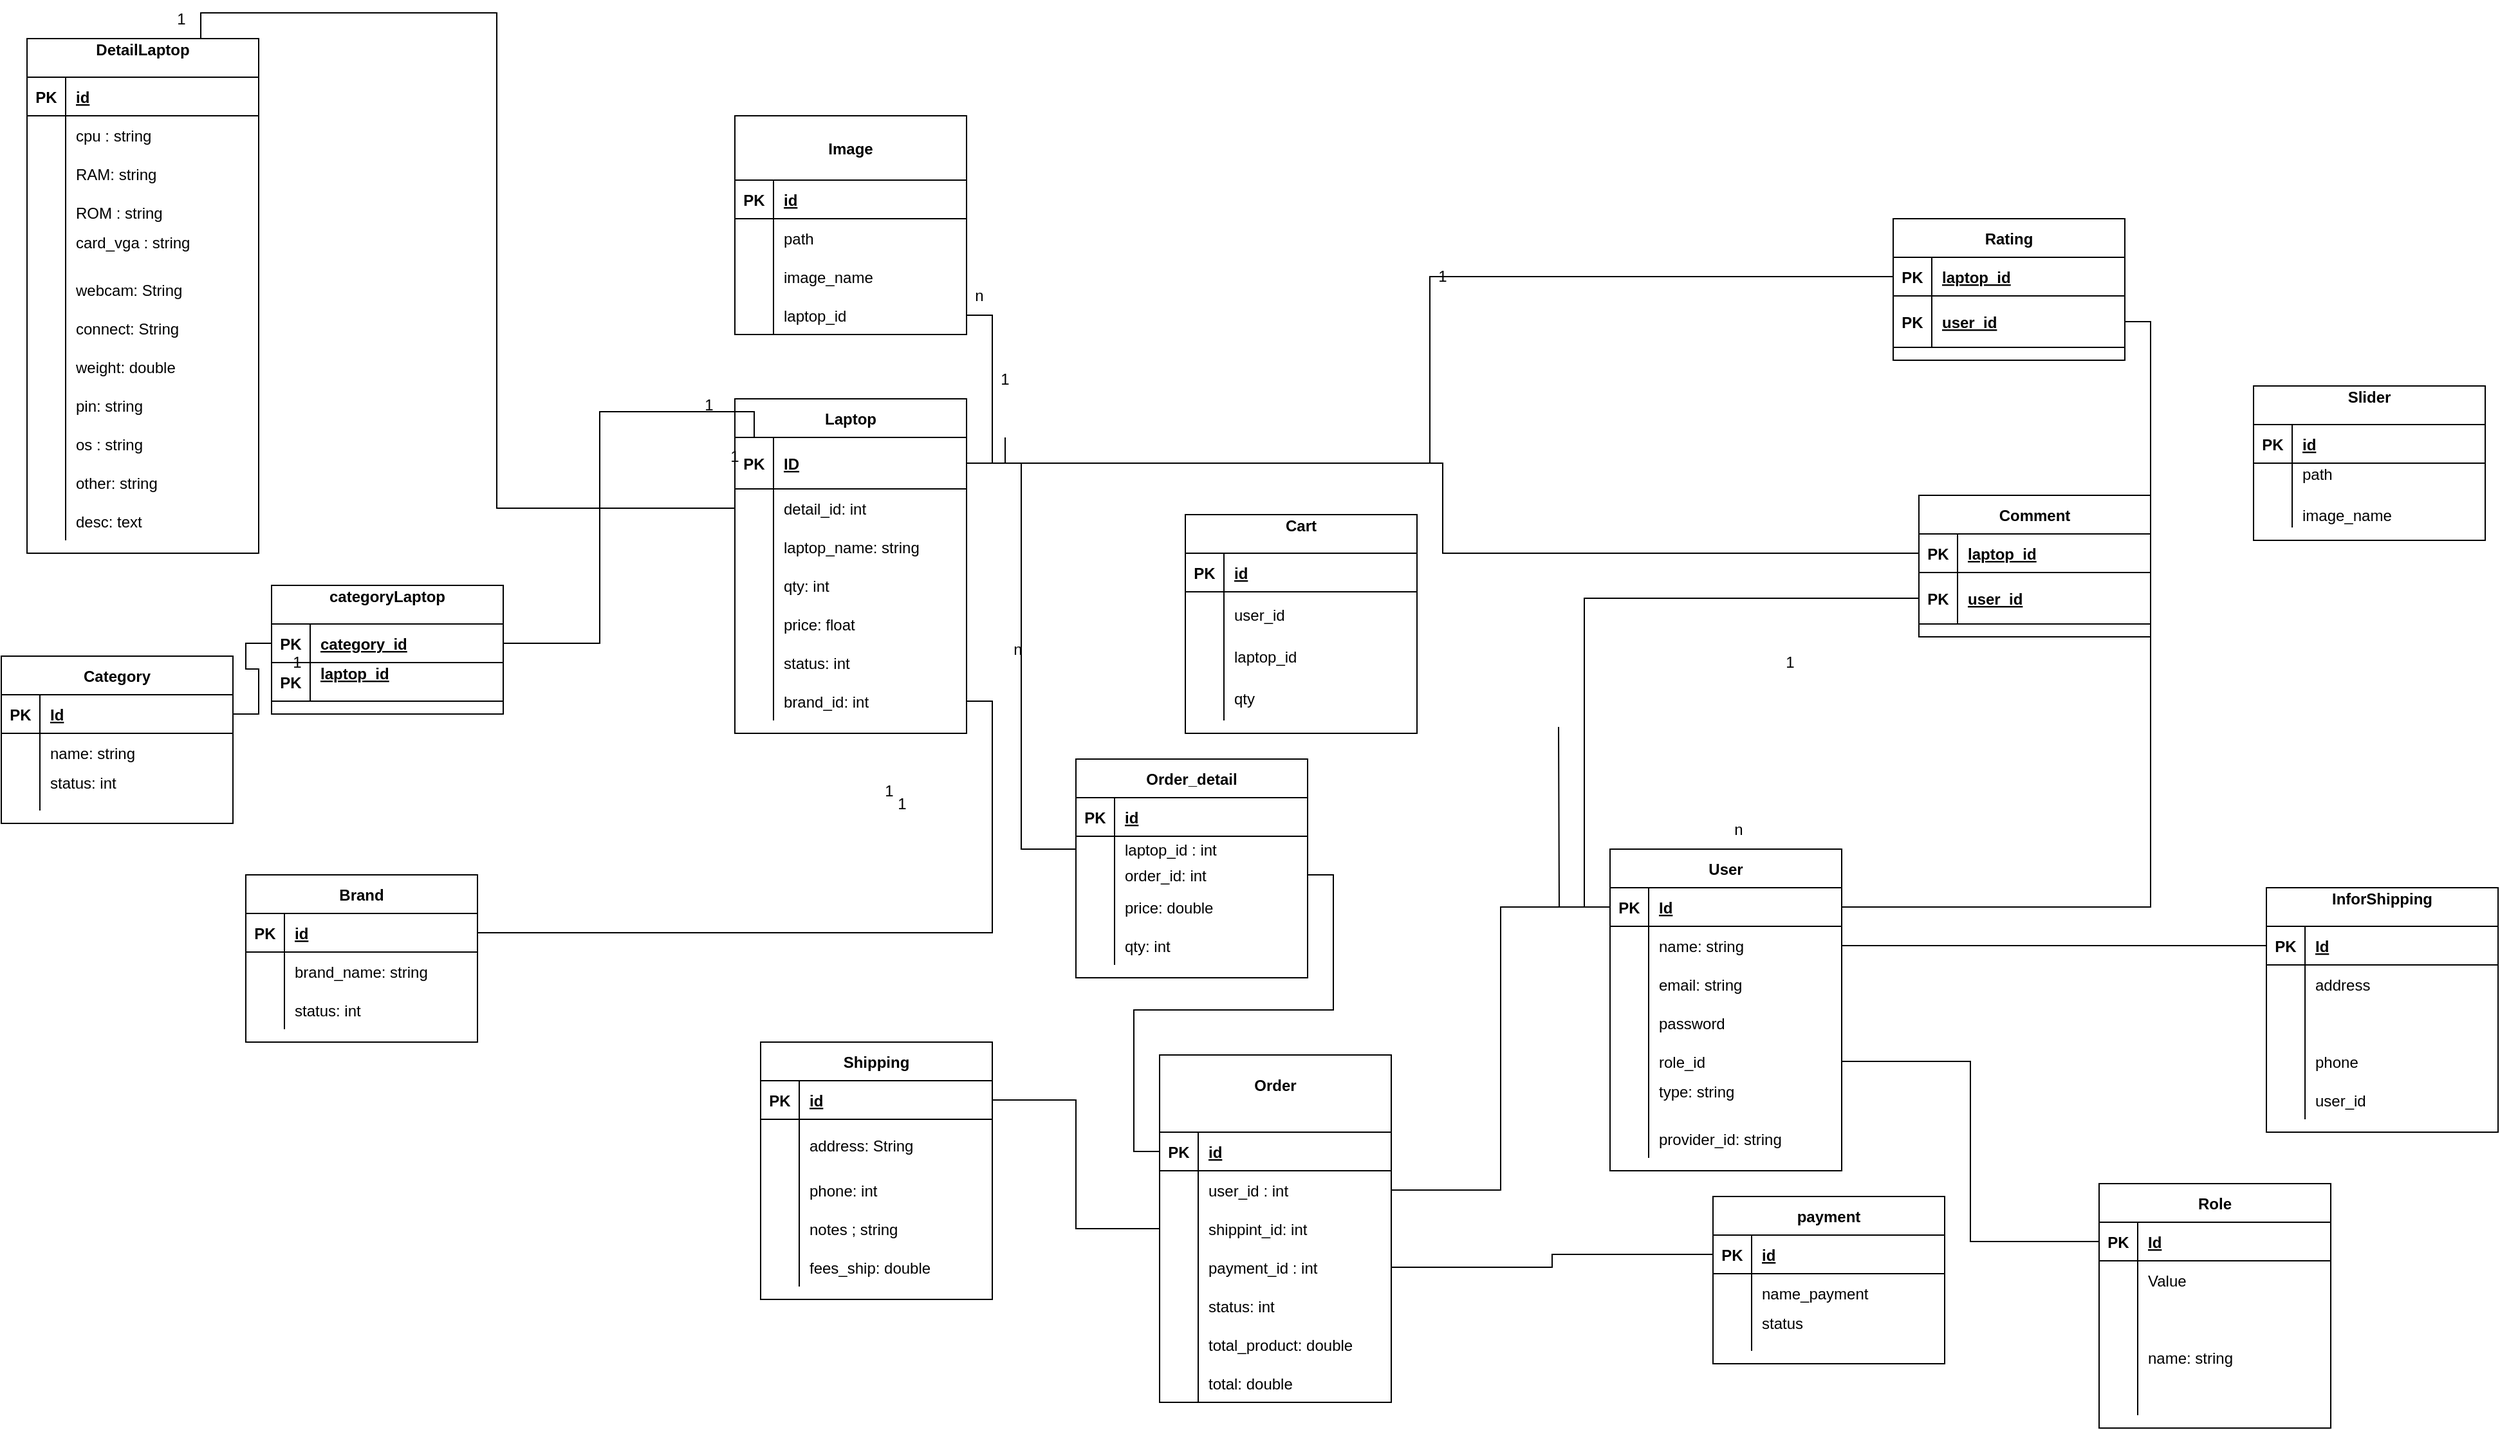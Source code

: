 <mxfile version="15.4.0" type="device"><diagram id="R2lEEEUBdFMjLlhIrx00" name="Page-1"><mxGraphModel dx="2530" dy="803" grid="1" gridSize="10" guides="1" tooltips="1" connect="1" arrows="1" fold="1" page="1" pageScale="1" pageWidth="850" pageHeight="1100" math="0" shadow="0" extFonts="Permanent Marker^https://fonts.googleapis.com/css?family=Permanent+Marker"><root><mxCell id="0"/><mxCell id="1" parent="0"/><mxCell id="TTSZWpD30qTPnKqtzxcY-7" value="User" style="shape=table;startSize=30;container=1;collapsible=1;childLayout=tableLayout;fixedRows=1;rowLines=0;fontStyle=1;align=center;resizeLast=1;" parent="1" vertex="1"><mxGeometry x="750" y="760" width="180" height="250" as="geometry"/></mxCell><mxCell id="TTSZWpD30qTPnKqtzxcY-8" value="" style="shape=partialRectangle;collapsible=0;dropTarget=0;pointerEvents=0;fillColor=none;top=0;left=0;bottom=1;right=0;points=[[0,0.5],[1,0.5]];portConstraint=eastwest;" parent="TTSZWpD30qTPnKqtzxcY-7" vertex="1"><mxGeometry y="30" width="180" height="30" as="geometry"/></mxCell><mxCell id="TTSZWpD30qTPnKqtzxcY-9" value="PK" style="shape=partialRectangle;connectable=0;fillColor=none;top=0;left=0;bottom=0;right=0;fontStyle=1;overflow=hidden;" parent="TTSZWpD30qTPnKqtzxcY-8" vertex="1"><mxGeometry width="30" height="30" as="geometry"><mxRectangle width="30" height="30" as="alternateBounds"/></mxGeometry></mxCell><mxCell id="TTSZWpD30qTPnKqtzxcY-10" value="Id" style="shape=partialRectangle;connectable=0;fillColor=none;top=0;left=0;bottom=0;right=0;align=left;spacingLeft=6;fontStyle=5;overflow=hidden;" parent="TTSZWpD30qTPnKqtzxcY-8" vertex="1"><mxGeometry x="30" width="150" height="30" as="geometry"><mxRectangle width="150" height="30" as="alternateBounds"/></mxGeometry></mxCell><mxCell id="TTSZWpD30qTPnKqtzxcY-11" value="" style="shape=partialRectangle;collapsible=0;dropTarget=0;pointerEvents=0;fillColor=none;top=0;left=0;bottom=0;right=0;points=[[0,0.5],[1,0.5]];portConstraint=eastwest;" parent="TTSZWpD30qTPnKqtzxcY-7" vertex="1"><mxGeometry y="60" width="180" height="30" as="geometry"/></mxCell><mxCell id="TTSZWpD30qTPnKqtzxcY-12" value="" style="shape=partialRectangle;connectable=0;fillColor=none;top=0;left=0;bottom=0;right=0;editable=1;overflow=hidden;" parent="TTSZWpD30qTPnKqtzxcY-11" vertex="1"><mxGeometry width="30" height="30" as="geometry"><mxRectangle width="30" height="30" as="alternateBounds"/></mxGeometry></mxCell><mxCell id="TTSZWpD30qTPnKqtzxcY-13" value="name: string" style="shape=partialRectangle;connectable=0;fillColor=none;top=0;left=0;bottom=0;right=0;align=left;spacingLeft=6;overflow=hidden;" parent="TTSZWpD30qTPnKqtzxcY-11" vertex="1"><mxGeometry x="30" width="150" height="30" as="geometry"><mxRectangle width="150" height="30" as="alternateBounds"/></mxGeometry></mxCell><mxCell id="TTSZWpD30qTPnKqtzxcY-14" value="" style="shape=partialRectangle;collapsible=0;dropTarget=0;pointerEvents=0;fillColor=none;top=0;left=0;bottom=0;right=0;points=[[0,0.5],[1,0.5]];portConstraint=eastwest;" parent="TTSZWpD30qTPnKqtzxcY-7" vertex="1"><mxGeometry y="90" width="180" height="30" as="geometry"/></mxCell><mxCell id="TTSZWpD30qTPnKqtzxcY-15" value="" style="shape=partialRectangle;connectable=0;fillColor=none;top=0;left=0;bottom=0;right=0;editable=1;overflow=hidden;" parent="TTSZWpD30qTPnKqtzxcY-14" vertex="1"><mxGeometry width="30" height="30" as="geometry"><mxRectangle width="30" height="30" as="alternateBounds"/></mxGeometry></mxCell><mxCell id="TTSZWpD30qTPnKqtzxcY-16" value="email: string" style="shape=partialRectangle;connectable=0;fillColor=none;top=0;left=0;bottom=0;right=0;align=left;spacingLeft=6;overflow=hidden;" parent="TTSZWpD30qTPnKqtzxcY-14" vertex="1"><mxGeometry x="30" width="150" height="30" as="geometry"><mxRectangle width="150" height="30" as="alternateBounds"/></mxGeometry></mxCell><mxCell id="TTSZWpD30qTPnKqtzxcY-17" value="" style="shape=partialRectangle;collapsible=0;dropTarget=0;pointerEvents=0;fillColor=none;top=0;left=0;bottom=0;right=0;points=[[0,0.5],[1,0.5]];portConstraint=eastwest;" parent="TTSZWpD30qTPnKqtzxcY-7" vertex="1"><mxGeometry y="120" width="180" height="30" as="geometry"/></mxCell><mxCell id="TTSZWpD30qTPnKqtzxcY-18" value="" style="shape=partialRectangle;connectable=0;fillColor=none;top=0;left=0;bottom=0;right=0;editable=1;overflow=hidden;" parent="TTSZWpD30qTPnKqtzxcY-17" vertex="1"><mxGeometry width="30" height="30" as="geometry"><mxRectangle width="30" height="30" as="alternateBounds"/></mxGeometry></mxCell><mxCell id="TTSZWpD30qTPnKqtzxcY-19" value="password" style="shape=partialRectangle;connectable=0;fillColor=none;top=0;left=0;bottom=0;right=0;align=left;spacingLeft=6;overflow=hidden;" parent="TTSZWpD30qTPnKqtzxcY-17" vertex="1"><mxGeometry x="30" width="150" height="30" as="geometry"><mxRectangle width="150" height="30" as="alternateBounds"/></mxGeometry></mxCell><mxCell id="TTSZWpD30qTPnKqtzxcY-33" value="" style="shape=partialRectangle;collapsible=0;dropTarget=0;pointerEvents=0;fillColor=none;top=0;left=0;bottom=0;right=0;points=[[0,0.5],[1,0.5]];portConstraint=eastwest;" parent="TTSZWpD30qTPnKqtzxcY-7" vertex="1"><mxGeometry y="150" width="180" height="30" as="geometry"/></mxCell><mxCell id="TTSZWpD30qTPnKqtzxcY-34" value="" style="shape=partialRectangle;connectable=0;fillColor=none;top=0;left=0;bottom=0;right=0;editable=1;overflow=hidden;" parent="TTSZWpD30qTPnKqtzxcY-33" vertex="1"><mxGeometry width="30" height="30" as="geometry"><mxRectangle width="30" height="30" as="alternateBounds"/></mxGeometry></mxCell><mxCell id="TTSZWpD30qTPnKqtzxcY-35" value="role_id" style="shape=partialRectangle;connectable=0;fillColor=none;top=0;left=0;bottom=0;right=0;align=left;spacingLeft=6;overflow=hidden;" parent="TTSZWpD30qTPnKqtzxcY-33" vertex="1"><mxGeometry x="30" width="150" height="30" as="geometry"><mxRectangle width="150" height="30" as="alternateBounds"/></mxGeometry></mxCell><mxCell id="CogVYcsWCWiRFeTHyPA6-1" value="" style="shape=partialRectangle;collapsible=0;dropTarget=0;pointerEvents=0;fillColor=none;top=0;left=0;bottom=0;right=0;points=[[0,0.5],[1,0.5]];portConstraint=eastwest;" parent="TTSZWpD30qTPnKqtzxcY-7" vertex="1"><mxGeometry y="180" width="180" height="30" as="geometry"/></mxCell><mxCell id="CogVYcsWCWiRFeTHyPA6-2" value="" style="shape=partialRectangle;connectable=0;fillColor=none;top=0;left=0;bottom=0;right=0;editable=1;overflow=hidden;" parent="CogVYcsWCWiRFeTHyPA6-1" vertex="1"><mxGeometry width="30" height="30" as="geometry"><mxRectangle width="30" height="30" as="alternateBounds"/></mxGeometry></mxCell><mxCell id="CogVYcsWCWiRFeTHyPA6-3" value="type: string&#10; " style="shape=partialRectangle;connectable=0;fillColor=none;top=0;left=0;bottom=0;right=0;align=left;spacingLeft=6;overflow=hidden;" parent="CogVYcsWCWiRFeTHyPA6-1" vertex="1"><mxGeometry x="30" width="150" height="30" as="geometry"><mxRectangle width="150" height="30" as="alternateBounds"/></mxGeometry></mxCell><mxCell id="CogVYcsWCWiRFeTHyPA6-4" value="" style="shape=partialRectangle;collapsible=0;dropTarget=0;pointerEvents=0;fillColor=none;top=0;left=0;bottom=0;right=0;points=[[0,0.5],[1,0.5]];portConstraint=eastwest;" parent="TTSZWpD30qTPnKqtzxcY-7" vertex="1"><mxGeometry y="210" width="180" height="30" as="geometry"/></mxCell><mxCell id="CogVYcsWCWiRFeTHyPA6-5" value="" style="shape=partialRectangle;connectable=0;fillColor=none;top=0;left=0;bottom=0;right=0;editable=1;overflow=hidden;" parent="CogVYcsWCWiRFeTHyPA6-4" vertex="1"><mxGeometry width="30" height="30" as="geometry"><mxRectangle width="30" height="30" as="alternateBounds"/></mxGeometry></mxCell><mxCell id="CogVYcsWCWiRFeTHyPA6-6" value="provider_id: string " style="shape=partialRectangle;connectable=0;fillColor=none;top=0;left=0;bottom=0;right=0;align=left;spacingLeft=6;overflow=hidden;" parent="CogVYcsWCWiRFeTHyPA6-4" vertex="1"><mxGeometry x="30" width="150" height="30" as="geometry"><mxRectangle width="150" height="30" as="alternateBounds"/></mxGeometry></mxCell><mxCell id="TTSZWpD30qTPnKqtzxcY-20" value="Role" style="shape=table;startSize=30;container=1;collapsible=1;childLayout=tableLayout;fixedRows=1;rowLines=0;fontStyle=1;align=center;resizeLast=1;" parent="1" vertex="1"><mxGeometry x="1130" y="1020" width="180" height="190" as="geometry"/></mxCell><mxCell id="TTSZWpD30qTPnKqtzxcY-21" value="" style="shape=partialRectangle;collapsible=0;dropTarget=0;pointerEvents=0;fillColor=none;top=0;left=0;bottom=1;right=0;points=[[0,0.5],[1,0.5]];portConstraint=eastwest;" parent="TTSZWpD30qTPnKqtzxcY-20" vertex="1"><mxGeometry y="30" width="180" height="30" as="geometry"/></mxCell><mxCell id="TTSZWpD30qTPnKqtzxcY-22" value="PK" style="shape=partialRectangle;connectable=0;fillColor=none;top=0;left=0;bottom=0;right=0;fontStyle=1;overflow=hidden;" parent="TTSZWpD30qTPnKqtzxcY-21" vertex="1"><mxGeometry width="30" height="30" as="geometry"><mxRectangle width="30" height="30" as="alternateBounds"/></mxGeometry></mxCell><mxCell id="TTSZWpD30qTPnKqtzxcY-23" value="Id" style="shape=partialRectangle;connectable=0;fillColor=none;top=0;left=0;bottom=0;right=0;align=left;spacingLeft=6;fontStyle=5;overflow=hidden;" parent="TTSZWpD30qTPnKqtzxcY-21" vertex="1"><mxGeometry x="30" width="150" height="30" as="geometry"><mxRectangle width="150" height="30" as="alternateBounds"/></mxGeometry></mxCell><mxCell id="TTSZWpD30qTPnKqtzxcY-24" value="" style="shape=partialRectangle;collapsible=0;dropTarget=0;pointerEvents=0;fillColor=none;top=0;left=0;bottom=0;right=0;points=[[0,0.5],[1,0.5]];portConstraint=eastwest;" parent="TTSZWpD30qTPnKqtzxcY-20" vertex="1"><mxGeometry y="60" width="180" height="30" as="geometry"/></mxCell><mxCell id="TTSZWpD30qTPnKqtzxcY-25" value="" style="shape=partialRectangle;connectable=0;fillColor=none;top=0;left=0;bottom=0;right=0;editable=1;overflow=hidden;" parent="TTSZWpD30qTPnKqtzxcY-24" vertex="1"><mxGeometry width="30" height="30" as="geometry"><mxRectangle width="30" height="30" as="alternateBounds"/></mxGeometry></mxCell><mxCell id="TTSZWpD30qTPnKqtzxcY-26" value="Value" style="shape=partialRectangle;connectable=0;fillColor=none;top=0;left=0;bottom=0;right=0;align=left;spacingLeft=6;overflow=hidden;" parent="TTSZWpD30qTPnKqtzxcY-24" vertex="1"><mxGeometry x="30" width="150" height="30" as="geometry"><mxRectangle width="150" height="30" as="alternateBounds"/></mxGeometry></mxCell><mxCell id="TTSZWpD30qTPnKqtzxcY-27" value="" style="shape=partialRectangle;collapsible=0;dropTarget=0;pointerEvents=0;fillColor=none;top=0;left=0;bottom=0;right=0;points=[[0,0.5],[1,0.5]];portConstraint=eastwest;" parent="TTSZWpD30qTPnKqtzxcY-20" vertex="1"><mxGeometry y="90" width="180" height="30" as="geometry"/></mxCell><mxCell id="TTSZWpD30qTPnKqtzxcY-28" value="" style="shape=partialRectangle;connectable=0;fillColor=none;top=0;left=0;bottom=0;right=0;editable=1;overflow=hidden;" parent="TTSZWpD30qTPnKqtzxcY-27" vertex="1"><mxGeometry width="30" height="30" as="geometry"><mxRectangle width="30" height="30" as="alternateBounds"/></mxGeometry></mxCell><mxCell id="TTSZWpD30qTPnKqtzxcY-29" value="" style="shape=partialRectangle;connectable=0;fillColor=none;top=0;left=0;bottom=0;right=0;align=left;spacingLeft=6;overflow=hidden;" parent="TTSZWpD30qTPnKqtzxcY-27" vertex="1"><mxGeometry x="30" width="150" height="30" as="geometry"><mxRectangle width="150" height="30" as="alternateBounds"/></mxGeometry></mxCell><mxCell id="TTSZWpD30qTPnKqtzxcY-65" value="" style="shape=partialRectangle;collapsible=0;dropTarget=0;pointerEvents=0;fillColor=none;top=0;left=0;bottom=0;right=0;points=[[0,0.5],[1,0.5]];portConstraint=eastwest;" parent="TTSZWpD30qTPnKqtzxcY-20" vertex="1"><mxGeometry y="120" width="180" height="30" as="geometry"/></mxCell><mxCell id="TTSZWpD30qTPnKqtzxcY-66" value="" style="shape=partialRectangle;connectable=0;fillColor=none;top=0;left=0;bottom=0;right=0;editable=1;overflow=hidden;" parent="TTSZWpD30qTPnKqtzxcY-65" vertex="1"><mxGeometry width="30" height="30" as="geometry"><mxRectangle width="30" height="30" as="alternateBounds"/></mxGeometry></mxCell><mxCell id="TTSZWpD30qTPnKqtzxcY-67" value="name: string" style="shape=partialRectangle;connectable=0;fillColor=none;top=0;left=0;bottom=0;right=0;align=left;spacingLeft=6;overflow=hidden;" parent="TTSZWpD30qTPnKqtzxcY-65" vertex="1"><mxGeometry x="30" width="150" height="30" as="geometry"><mxRectangle width="150" height="30" as="alternateBounds"/></mxGeometry></mxCell><mxCell id="TTSZWpD30qTPnKqtzxcY-30" value="" style="shape=partialRectangle;collapsible=0;dropTarget=0;pointerEvents=0;fillColor=none;top=0;left=0;bottom=0;right=0;points=[[0,0.5],[1,0.5]];portConstraint=eastwest;" parent="TTSZWpD30qTPnKqtzxcY-20" vertex="1"><mxGeometry y="150" width="180" height="30" as="geometry"/></mxCell><mxCell id="TTSZWpD30qTPnKqtzxcY-31" value="" style="shape=partialRectangle;connectable=0;fillColor=none;top=0;left=0;bottom=0;right=0;editable=1;overflow=hidden;" parent="TTSZWpD30qTPnKqtzxcY-30" vertex="1"><mxGeometry width="30" height="30" as="geometry"><mxRectangle width="30" height="30" as="alternateBounds"/></mxGeometry></mxCell><mxCell id="TTSZWpD30qTPnKqtzxcY-32" value="" style="shape=partialRectangle;connectable=0;fillColor=none;top=0;left=0;bottom=0;right=0;align=left;spacingLeft=6;overflow=hidden;" parent="TTSZWpD30qTPnKqtzxcY-30" vertex="1"><mxGeometry x="30" width="150" height="30" as="geometry"><mxRectangle width="150" height="30" as="alternateBounds"/></mxGeometry></mxCell><mxCell id="TTSZWpD30qTPnKqtzxcY-36" value="Cart&#10;" style="shape=table;startSize=30;container=1;collapsible=1;childLayout=tableLayout;fixedRows=1;rowLines=0;fontStyle=1;align=center;resizeLast=1;" parent="1" vertex="1"><mxGeometry x="420" y="500" width="180" height="170" as="geometry"/></mxCell><mxCell id="TTSZWpD30qTPnKqtzxcY-37" value="" style="shape=partialRectangle;collapsible=0;dropTarget=0;pointerEvents=0;fillColor=none;top=0;left=0;bottom=1;right=0;points=[[0,0.5],[1,0.5]];portConstraint=eastwest;" parent="TTSZWpD30qTPnKqtzxcY-36" vertex="1"><mxGeometry y="30" width="180" height="30" as="geometry"/></mxCell><mxCell id="TTSZWpD30qTPnKqtzxcY-38" value="PK" style="shape=partialRectangle;connectable=0;fillColor=none;top=0;left=0;bottom=0;right=0;fontStyle=1;overflow=hidden;" parent="TTSZWpD30qTPnKqtzxcY-37" vertex="1"><mxGeometry width="30" height="30" as="geometry"><mxRectangle width="30" height="30" as="alternateBounds"/></mxGeometry></mxCell><mxCell id="TTSZWpD30qTPnKqtzxcY-39" value="id" style="shape=partialRectangle;connectable=0;fillColor=none;top=0;left=0;bottom=0;right=0;align=left;spacingLeft=6;fontStyle=5;overflow=hidden;" parent="TTSZWpD30qTPnKqtzxcY-37" vertex="1"><mxGeometry x="30" width="150" height="30" as="geometry"><mxRectangle width="150" height="30" as="alternateBounds"/></mxGeometry></mxCell><mxCell id="TTSZWpD30qTPnKqtzxcY-40" value="" style="shape=partialRectangle;collapsible=0;dropTarget=0;pointerEvents=0;fillColor=none;top=0;left=0;bottom=0;right=0;points=[[0,0.5],[1,0.5]];portConstraint=eastwest;" parent="TTSZWpD30qTPnKqtzxcY-36" vertex="1"><mxGeometry y="60" width="180" height="35" as="geometry"/></mxCell><mxCell id="TTSZWpD30qTPnKqtzxcY-41" value="" style="shape=partialRectangle;connectable=0;fillColor=none;top=0;left=0;bottom=0;right=0;editable=1;overflow=hidden;" parent="TTSZWpD30qTPnKqtzxcY-40" vertex="1"><mxGeometry width="30" height="35" as="geometry"><mxRectangle width="30" height="35" as="alternateBounds"/></mxGeometry></mxCell><mxCell id="TTSZWpD30qTPnKqtzxcY-42" value="user_id" style="shape=partialRectangle;connectable=0;fillColor=none;top=0;left=0;bottom=0;right=0;align=left;spacingLeft=6;overflow=hidden;" parent="TTSZWpD30qTPnKqtzxcY-40" vertex="1"><mxGeometry x="30" width="150" height="35" as="geometry"><mxRectangle width="150" height="35" as="alternateBounds"/></mxGeometry></mxCell><mxCell id="dW4LA8uEpWAfjeolU04c-4" value="" style="shape=partialRectangle;collapsible=0;dropTarget=0;pointerEvents=0;fillColor=none;top=0;left=0;bottom=0;right=0;points=[[0,0.5],[1,0.5]];portConstraint=eastwest;" parent="TTSZWpD30qTPnKqtzxcY-36" vertex="1"><mxGeometry y="95" width="180" height="30" as="geometry"/></mxCell><mxCell id="dW4LA8uEpWAfjeolU04c-5" value="" style="shape=partialRectangle;connectable=0;fillColor=none;top=0;left=0;bottom=0;right=0;editable=1;overflow=hidden;" parent="dW4LA8uEpWAfjeolU04c-4" vertex="1"><mxGeometry width="30" height="30" as="geometry"><mxRectangle width="30" height="30" as="alternateBounds"/></mxGeometry></mxCell><mxCell id="dW4LA8uEpWAfjeolU04c-6" value="laptop_id" style="shape=partialRectangle;connectable=0;fillColor=none;top=0;left=0;bottom=0;right=0;align=left;spacingLeft=6;overflow=hidden;" parent="dW4LA8uEpWAfjeolU04c-4" vertex="1"><mxGeometry x="30" width="150" height="30" as="geometry"><mxRectangle width="150" height="30" as="alternateBounds"/></mxGeometry></mxCell><mxCell id="dW4LA8uEpWAfjeolU04c-7" value="" style="shape=partialRectangle;collapsible=0;dropTarget=0;pointerEvents=0;fillColor=none;top=0;left=0;bottom=0;right=0;points=[[0,0.5],[1,0.5]];portConstraint=eastwest;" parent="TTSZWpD30qTPnKqtzxcY-36" vertex="1"><mxGeometry y="125" width="180" height="35" as="geometry"/></mxCell><mxCell id="dW4LA8uEpWAfjeolU04c-8" value="" style="shape=partialRectangle;connectable=0;fillColor=none;top=0;left=0;bottom=0;right=0;editable=1;overflow=hidden;" parent="dW4LA8uEpWAfjeolU04c-7" vertex="1"><mxGeometry width="30" height="35" as="geometry"><mxRectangle width="30" height="35" as="alternateBounds"/></mxGeometry></mxCell><mxCell id="dW4LA8uEpWAfjeolU04c-9" value="qty" style="shape=partialRectangle;connectable=0;fillColor=none;top=0;left=0;bottom=0;right=0;align=left;spacingLeft=6;overflow=hidden;" parent="dW4LA8uEpWAfjeolU04c-7" vertex="1"><mxGeometry x="30" width="150" height="35" as="geometry"><mxRectangle width="150" height="35" as="alternateBounds"/></mxGeometry></mxCell><mxCell id="TTSZWpD30qTPnKqtzxcY-52" value="Brand" style="shape=table;startSize=30;container=1;collapsible=1;childLayout=tableLayout;fixedRows=1;rowLines=0;fontStyle=1;align=center;resizeLast=1;" parent="1" vertex="1"><mxGeometry x="-310" y="780" width="180" height="130" as="geometry"/></mxCell><mxCell id="TTSZWpD30qTPnKqtzxcY-53" value="" style="shape=partialRectangle;collapsible=0;dropTarget=0;pointerEvents=0;fillColor=none;top=0;left=0;bottom=1;right=0;points=[[0,0.5],[1,0.5]];portConstraint=eastwest;" parent="TTSZWpD30qTPnKqtzxcY-52" vertex="1"><mxGeometry y="30" width="180" height="30" as="geometry"/></mxCell><mxCell id="TTSZWpD30qTPnKqtzxcY-54" value="PK" style="shape=partialRectangle;connectable=0;fillColor=none;top=0;left=0;bottom=0;right=0;fontStyle=1;overflow=hidden;" parent="TTSZWpD30qTPnKqtzxcY-53" vertex="1"><mxGeometry width="30" height="30" as="geometry"><mxRectangle width="30" height="30" as="alternateBounds"/></mxGeometry></mxCell><mxCell id="TTSZWpD30qTPnKqtzxcY-55" value="id" style="shape=partialRectangle;connectable=0;fillColor=none;top=0;left=0;bottom=0;right=0;align=left;spacingLeft=6;fontStyle=5;overflow=hidden;" parent="TTSZWpD30qTPnKqtzxcY-53" vertex="1"><mxGeometry x="30" width="150" height="30" as="geometry"><mxRectangle width="150" height="30" as="alternateBounds"/></mxGeometry></mxCell><mxCell id="TTSZWpD30qTPnKqtzxcY-56" value="" style="shape=partialRectangle;collapsible=0;dropTarget=0;pointerEvents=0;fillColor=none;top=0;left=0;bottom=0;right=0;points=[[0,0.5],[1,0.5]];portConstraint=eastwest;" parent="TTSZWpD30qTPnKqtzxcY-52" vertex="1"><mxGeometry y="60" width="180" height="30" as="geometry"/></mxCell><mxCell id="TTSZWpD30qTPnKqtzxcY-57" value="" style="shape=partialRectangle;connectable=0;fillColor=none;top=0;left=0;bottom=0;right=0;editable=1;overflow=hidden;" parent="TTSZWpD30qTPnKqtzxcY-56" vertex="1"><mxGeometry width="30" height="30" as="geometry"><mxRectangle width="30" height="30" as="alternateBounds"/></mxGeometry></mxCell><mxCell id="TTSZWpD30qTPnKqtzxcY-58" value="brand_name: string" style="shape=partialRectangle;connectable=0;fillColor=none;top=0;left=0;bottom=0;right=0;align=left;spacingLeft=6;overflow=hidden;" parent="TTSZWpD30qTPnKqtzxcY-56" vertex="1"><mxGeometry x="30" width="150" height="30" as="geometry"><mxRectangle width="150" height="30" as="alternateBounds"/></mxGeometry></mxCell><mxCell id="TTSZWpD30qTPnKqtzxcY-59" value="" style="shape=partialRectangle;collapsible=0;dropTarget=0;pointerEvents=0;fillColor=none;top=0;left=0;bottom=0;right=0;points=[[0,0.5],[1,0.5]];portConstraint=eastwest;" parent="TTSZWpD30qTPnKqtzxcY-52" vertex="1"><mxGeometry y="90" width="180" height="30" as="geometry"/></mxCell><mxCell id="TTSZWpD30qTPnKqtzxcY-60" value="" style="shape=partialRectangle;connectable=0;fillColor=none;top=0;left=0;bottom=0;right=0;editable=1;overflow=hidden;" parent="TTSZWpD30qTPnKqtzxcY-59" vertex="1"><mxGeometry width="30" height="30" as="geometry"><mxRectangle width="30" height="30" as="alternateBounds"/></mxGeometry></mxCell><mxCell id="TTSZWpD30qTPnKqtzxcY-61" value="status: int" style="shape=partialRectangle;connectable=0;fillColor=none;top=0;left=0;bottom=0;right=0;align=left;spacingLeft=6;overflow=hidden;" parent="TTSZWpD30qTPnKqtzxcY-59" vertex="1"><mxGeometry x="30" width="150" height="30" as="geometry"><mxRectangle width="150" height="30" as="alternateBounds"/></mxGeometry></mxCell><mxCell id="TTSZWpD30qTPnKqtzxcY-69" value="Category" style="shape=table;startSize=30;container=1;collapsible=1;childLayout=tableLayout;fixedRows=1;rowLines=0;fontStyle=1;align=center;resizeLast=1;" parent="1" vertex="1"><mxGeometry x="-500" y="610" width="180" height="130" as="geometry"/></mxCell><mxCell id="TTSZWpD30qTPnKqtzxcY-70" value="" style="shape=partialRectangle;collapsible=0;dropTarget=0;pointerEvents=0;fillColor=none;top=0;left=0;bottom=1;right=0;points=[[0,0.5],[1,0.5]];portConstraint=eastwest;" parent="TTSZWpD30qTPnKqtzxcY-69" vertex="1"><mxGeometry y="30" width="180" height="30" as="geometry"/></mxCell><mxCell id="TTSZWpD30qTPnKqtzxcY-71" value="PK" style="shape=partialRectangle;connectable=0;fillColor=none;top=0;left=0;bottom=0;right=0;fontStyle=1;overflow=hidden;" parent="TTSZWpD30qTPnKqtzxcY-70" vertex="1"><mxGeometry width="30" height="30" as="geometry"><mxRectangle width="30" height="30" as="alternateBounds"/></mxGeometry></mxCell><mxCell id="TTSZWpD30qTPnKqtzxcY-72" value="Id" style="shape=partialRectangle;connectable=0;fillColor=none;top=0;left=0;bottom=0;right=0;align=left;spacingLeft=6;fontStyle=5;overflow=hidden;" parent="TTSZWpD30qTPnKqtzxcY-70" vertex="1"><mxGeometry x="30" width="150" height="30" as="geometry"><mxRectangle width="150" height="30" as="alternateBounds"/></mxGeometry></mxCell><mxCell id="TTSZWpD30qTPnKqtzxcY-73" value="" style="shape=partialRectangle;collapsible=0;dropTarget=0;pointerEvents=0;fillColor=none;top=0;left=0;bottom=0;right=0;points=[[0,0.5],[1,0.5]];portConstraint=eastwest;" parent="TTSZWpD30qTPnKqtzxcY-69" vertex="1"><mxGeometry y="60" width="180" height="30" as="geometry"/></mxCell><mxCell id="TTSZWpD30qTPnKqtzxcY-74" value="" style="shape=partialRectangle;connectable=0;fillColor=none;top=0;left=0;bottom=0;right=0;editable=1;overflow=hidden;" parent="TTSZWpD30qTPnKqtzxcY-73" vertex="1"><mxGeometry width="30" height="30" as="geometry"><mxRectangle width="30" height="30" as="alternateBounds"/></mxGeometry></mxCell><mxCell id="TTSZWpD30qTPnKqtzxcY-75" value="name: string" style="shape=partialRectangle;connectable=0;fillColor=none;top=0;left=0;bottom=0;right=0;align=left;spacingLeft=6;overflow=hidden;" parent="TTSZWpD30qTPnKqtzxcY-73" vertex="1"><mxGeometry x="30" width="150" height="30" as="geometry"><mxRectangle width="150" height="30" as="alternateBounds"/></mxGeometry></mxCell><mxCell id="TTSZWpD30qTPnKqtzxcY-79" value="" style="shape=partialRectangle;collapsible=0;dropTarget=0;pointerEvents=0;fillColor=none;top=0;left=0;bottom=0;right=0;points=[[0,0.5],[1,0.5]];portConstraint=eastwest;" parent="TTSZWpD30qTPnKqtzxcY-69" vertex="1"><mxGeometry y="90" width="180" height="30" as="geometry"/></mxCell><mxCell id="TTSZWpD30qTPnKqtzxcY-80" value="" style="shape=partialRectangle;connectable=0;fillColor=none;top=0;left=0;bottom=0;right=0;editable=1;overflow=hidden;" parent="TTSZWpD30qTPnKqtzxcY-79" vertex="1"><mxGeometry width="30" height="30" as="geometry"><mxRectangle width="30" height="30" as="alternateBounds"/></mxGeometry></mxCell><mxCell id="TTSZWpD30qTPnKqtzxcY-81" value="status: int &#10;" style="shape=partialRectangle;connectable=0;fillColor=none;top=0;left=0;bottom=0;right=0;align=left;spacingLeft=6;overflow=hidden;" parent="TTSZWpD30qTPnKqtzxcY-79" vertex="1"><mxGeometry x="30" width="150" height="30" as="geometry"><mxRectangle width="150" height="30" as="alternateBounds"/></mxGeometry></mxCell><mxCell id="TTSZWpD30qTPnKqtzxcY-82" value="Laptop" style="shape=table;startSize=30;container=1;collapsible=1;childLayout=tableLayout;fixedRows=1;rowLines=0;fontStyle=1;align=center;resizeLast=1;" parent="1" vertex="1"><mxGeometry x="70" y="410" width="180" height="260" as="geometry"/></mxCell><mxCell id="TTSZWpD30qTPnKqtzxcY-83" value="" style="shape=partialRectangle;collapsible=0;dropTarget=0;pointerEvents=0;fillColor=none;top=0;left=0;bottom=1;right=0;points=[[0,0.5],[1,0.5]];portConstraint=eastwest;" parent="TTSZWpD30qTPnKqtzxcY-82" vertex="1"><mxGeometry y="30" width="180" height="40" as="geometry"/></mxCell><mxCell id="TTSZWpD30qTPnKqtzxcY-84" value="PK" style="shape=partialRectangle;connectable=0;fillColor=none;top=0;left=0;bottom=0;right=0;fontStyle=1;overflow=hidden;" parent="TTSZWpD30qTPnKqtzxcY-83" vertex="1"><mxGeometry width="30" height="40" as="geometry"><mxRectangle width="30" height="40" as="alternateBounds"/></mxGeometry></mxCell><mxCell id="TTSZWpD30qTPnKqtzxcY-85" value="ID" style="shape=partialRectangle;connectable=0;fillColor=none;top=0;left=0;bottom=0;right=0;align=left;spacingLeft=6;fontStyle=5;overflow=hidden;" parent="TTSZWpD30qTPnKqtzxcY-83" vertex="1"><mxGeometry x="30" width="150" height="40" as="geometry"><mxRectangle width="150" height="40" as="alternateBounds"/></mxGeometry></mxCell><mxCell id="TTSZWpD30qTPnKqtzxcY-86" value="" style="shape=partialRectangle;collapsible=0;dropTarget=0;pointerEvents=0;fillColor=none;top=0;left=0;bottom=0;right=0;points=[[0,0.5],[1,0.5]];portConstraint=eastwest;" parent="TTSZWpD30qTPnKqtzxcY-82" vertex="1"><mxGeometry y="70" width="180" height="30" as="geometry"/></mxCell><mxCell id="TTSZWpD30qTPnKqtzxcY-87" value="" style="shape=partialRectangle;connectable=0;fillColor=none;top=0;left=0;bottom=0;right=0;editable=1;overflow=hidden;" parent="TTSZWpD30qTPnKqtzxcY-86" vertex="1"><mxGeometry width="30" height="30" as="geometry"><mxRectangle width="30" height="30" as="alternateBounds"/></mxGeometry></mxCell><mxCell id="TTSZWpD30qTPnKqtzxcY-88" value="detail_id: int" style="shape=partialRectangle;connectable=0;fillColor=none;top=0;left=0;bottom=0;right=0;align=left;spacingLeft=6;overflow=hidden;" parent="TTSZWpD30qTPnKqtzxcY-86" vertex="1"><mxGeometry x="30" width="150" height="30" as="geometry"><mxRectangle width="150" height="30" as="alternateBounds"/></mxGeometry></mxCell><mxCell id="Xxh1me-vPEZjeggdpz_P-6" value="" style="shape=partialRectangle;collapsible=0;dropTarget=0;pointerEvents=0;fillColor=none;top=0;left=0;bottom=0;right=0;points=[[0,0.5],[1,0.5]];portConstraint=eastwest;" parent="TTSZWpD30qTPnKqtzxcY-82" vertex="1"><mxGeometry y="100" width="180" height="30" as="geometry"/></mxCell><mxCell id="Xxh1me-vPEZjeggdpz_P-7" value="" style="shape=partialRectangle;connectable=0;fillColor=none;top=0;left=0;bottom=0;right=0;editable=1;overflow=hidden;" parent="Xxh1me-vPEZjeggdpz_P-6" vertex="1"><mxGeometry width="30" height="30" as="geometry"><mxRectangle width="30" height="30" as="alternateBounds"/></mxGeometry></mxCell><mxCell id="Xxh1me-vPEZjeggdpz_P-8" value="laptop_name: string " style="shape=partialRectangle;connectable=0;fillColor=none;top=0;left=0;bottom=0;right=0;align=left;spacingLeft=6;overflow=hidden;" parent="Xxh1me-vPEZjeggdpz_P-6" vertex="1"><mxGeometry x="30" width="150" height="30" as="geometry"><mxRectangle width="150" height="30" as="alternateBounds"/></mxGeometry></mxCell><mxCell id="TTSZWpD30qTPnKqtzxcY-89" value="" style="shape=partialRectangle;collapsible=0;dropTarget=0;pointerEvents=0;fillColor=none;top=0;left=0;bottom=0;right=0;points=[[0,0.5],[1,0.5]];portConstraint=eastwest;" parent="TTSZWpD30qTPnKqtzxcY-82" vertex="1"><mxGeometry y="130" width="180" height="30" as="geometry"/></mxCell><mxCell id="TTSZWpD30qTPnKqtzxcY-90" value="" style="shape=partialRectangle;connectable=0;fillColor=none;top=0;left=0;bottom=0;right=0;editable=1;overflow=hidden;" parent="TTSZWpD30qTPnKqtzxcY-89" vertex="1"><mxGeometry width="30" height="30" as="geometry"><mxRectangle width="30" height="30" as="alternateBounds"/></mxGeometry></mxCell><mxCell id="TTSZWpD30qTPnKqtzxcY-91" value="qty: int" style="shape=partialRectangle;connectable=0;fillColor=none;top=0;left=0;bottom=0;right=0;align=left;spacingLeft=6;overflow=hidden;" parent="TTSZWpD30qTPnKqtzxcY-89" vertex="1"><mxGeometry x="30" width="150" height="30" as="geometry"><mxRectangle width="150" height="30" as="alternateBounds"/></mxGeometry></mxCell><mxCell id="TTSZWpD30qTPnKqtzxcY-92" value="" style="shape=partialRectangle;collapsible=0;dropTarget=0;pointerEvents=0;fillColor=none;top=0;left=0;bottom=0;right=0;points=[[0,0.5],[1,0.5]];portConstraint=eastwest;" parent="TTSZWpD30qTPnKqtzxcY-82" vertex="1"><mxGeometry y="160" width="180" height="30" as="geometry"/></mxCell><mxCell id="TTSZWpD30qTPnKqtzxcY-93" value="" style="shape=partialRectangle;connectable=0;fillColor=none;top=0;left=0;bottom=0;right=0;editable=1;overflow=hidden;" parent="TTSZWpD30qTPnKqtzxcY-92" vertex="1"><mxGeometry width="30" height="30" as="geometry"><mxRectangle width="30" height="30" as="alternateBounds"/></mxGeometry></mxCell><mxCell id="TTSZWpD30qTPnKqtzxcY-94" value="price: float " style="shape=partialRectangle;connectable=0;fillColor=none;top=0;left=0;bottom=0;right=0;align=left;spacingLeft=6;overflow=hidden;" parent="TTSZWpD30qTPnKqtzxcY-92" vertex="1"><mxGeometry x="30" width="150" height="30" as="geometry"><mxRectangle width="150" height="30" as="alternateBounds"/></mxGeometry></mxCell><mxCell id="TTSZWpD30qTPnKqtzxcY-95" value="" style="shape=partialRectangle;collapsible=0;dropTarget=0;pointerEvents=0;fillColor=none;top=0;left=0;bottom=0;right=0;points=[[0,0.5],[1,0.5]];portConstraint=eastwest;" parent="TTSZWpD30qTPnKqtzxcY-82" vertex="1"><mxGeometry y="190" width="180" height="30" as="geometry"/></mxCell><mxCell id="TTSZWpD30qTPnKqtzxcY-96" value="" style="shape=partialRectangle;connectable=0;fillColor=none;top=0;left=0;bottom=0;right=0;editable=1;overflow=hidden;" parent="TTSZWpD30qTPnKqtzxcY-95" vertex="1"><mxGeometry width="30" height="30" as="geometry"><mxRectangle width="30" height="30" as="alternateBounds"/></mxGeometry></mxCell><mxCell id="TTSZWpD30qTPnKqtzxcY-97" value="status: int " style="shape=partialRectangle;connectable=0;fillColor=none;top=0;left=0;bottom=0;right=0;align=left;spacingLeft=6;overflow=hidden;" parent="TTSZWpD30qTPnKqtzxcY-95" vertex="1"><mxGeometry x="30" width="150" height="30" as="geometry"><mxRectangle width="150" height="30" as="alternateBounds"/></mxGeometry></mxCell><mxCell id="TTSZWpD30qTPnKqtzxcY-278" value="" style="shape=partialRectangle;collapsible=0;dropTarget=0;pointerEvents=0;fillColor=none;top=0;left=0;bottom=0;right=0;points=[[0,0.5],[1,0.5]];portConstraint=eastwest;" parent="TTSZWpD30qTPnKqtzxcY-82" vertex="1"><mxGeometry y="220" width="180" height="30" as="geometry"/></mxCell><mxCell id="TTSZWpD30qTPnKqtzxcY-279" value="" style="shape=partialRectangle;connectable=0;fillColor=none;top=0;left=0;bottom=0;right=0;editable=1;overflow=hidden;" parent="TTSZWpD30qTPnKqtzxcY-278" vertex="1"><mxGeometry width="30" height="30" as="geometry"><mxRectangle width="30" height="30" as="alternateBounds"/></mxGeometry></mxCell><mxCell id="TTSZWpD30qTPnKqtzxcY-280" value="brand_id: int" style="shape=partialRectangle;connectable=0;fillColor=none;top=0;left=0;bottom=0;right=0;align=left;spacingLeft=6;overflow=hidden;" parent="TTSZWpD30qTPnKqtzxcY-278" vertex="1"><mxGeometry x="30" width="150" height="30" as="geometry"><mxRectangle width="150" height="30" as="alternateBounds"/></mxGeometry></mxCell><mxCell id="TTSZWpD30qTPnKqtzxcY-100" value="DetailLaptop&#10;" style="shape=table;startSize=30;container=1;collapsible=1;childLayout=tableLayout;fixedRows=1;rowLines=0;fontStyle=1;align=center;resizeLast=1;" parent="1" vertex="1"><mxGeometry x="-480" y="130" width="180" height="400" as="geometry"/></mxCell><mxCell id="TTSZWpD30qTPnKqtzxcY-101" value="" style="shape=partialRectangle;collapsible=0;dropTarget=0;pointerEvents=0;fillColor=none;top=0;left=0;bottom=1;right=0;points=[[0,0.5],[1,0.5]];portConstraint=eastwest;" parent="TTSZWpD30qTPnKqtzxcY-100" vertex="1"><mxGeometry y="30" width="180" height="30" as="geometry"/></mxCell><mxCell id="TTSZWpD30qTPnKqtzxcY-102" value="PK" style="shape=partialRectangle;connectable=0;fillColor=none;top=0;left=0;bottom=0;right=0;fontStyle=1;overflow=hidden;" parent="TTSZWpD30qTPnKqtzxcY-101" vertex="1"><mxGeometry width="30" height="30" as="geometry"><mxRectangle width="30" height="30" as="alternateBounds"/></mxGeometry></mxCell><mxCell id="TTSZWpD30qTPnKqtzxcY-103" value="id" style="shape=partialRectangle;connectable=0;fillColor=none;top=0;left=0;bottom=0;right=0;align=left;spacingLeft=6;fontStyle=5;overflow=hidden;" parent="TTSZWpD30qTPnKqtzxcY-101" vertex="1"><mxGeometry x="30" width="150" height="30" as="geometry"><mxRectangle width="150" height="30" as="alternateBounds"/></mxGeometry></mxCell><mxCell id="TTSZWpD30qTPnKqtzxcY-107" value="" style="shape=partialRectangle;collapsible=0;dropTarget=0;pointerEvents=0;fillColor=none;top=0;left=0;bottom=0;right=0;points=[[0,0.5],[1,0.5]];portConstraint=eastwest;" parent="TTSZWpD30qTPnKqtzxcY-100" vertex="1"><mxGeometry y="60" width="180" height="30" as="geometry"/></mxCell><mxCell id="TTSZWpD30qTPnKqtzxcY-108" value="" style="shape=partialRectangle;connectable=0;fillColor=none;top=0;left=0;bottom=0;right=0;editable=1;overflow=hidden;" parent="TTSZWpD30qTPnKqtzxcY-107" vertex="1"><mxGeometry width="30" height="30" as="geometry"><mxRectangle width="30" height="30" as="alternateBounds"/></mxGeometry></mxCell><mxCell id="TTSZWpD30qTPnKqtzxcY-109" value="cpu : string" style="shape=partialRectangle;connectable=0;fillColor=none;top=0;left=0;bottom=0;right=0;align=left;spacingLeft=6;overflow=hidden;" parent="TTSZWpD30qTPnKqtzxcY-107" vertex="1"><mxGeometry x="30" width="150" height="30" as="geometry"><mxRectangle width="150" height="30" as="alternateBounds"/></mxGeometry></mxCell><mxCell id="TTSZWpD30qTPnKqtzxcY-110" value="" style="shape=partialRectangle;collapsible=0;dropTarget=0;pointerEvents=0;fillColor=none;top=0;left=0;bottom=0;right=0;points=[[0,0.5],[1,0.5]];portConstraint=eastwest;" parent="TTSZWpD30qTPnKqtzxcY-100" vertex="1"><mxGeometry y="90" width="180" height="30" as="geometry"/></mxCell><mxCell id="TTSZWpD30qTPnKqtzxcY-111" value="" style="shape=partialRectangle;connectable=0;fillColor=none;top=0;left=0;bottom=0;right=0;editable=1;overflow=hidden;" parent="TTSZWpD30qTPnKqtzxcY-110" vertex="1"><mxGeometry width="30" height="30" as="geometry"><mxRectangle width="30" height="30" as="alternateBounds"/></mxGeometry></mxCell><mxCell id="TTSZWpD30qTPnKqtzxcY-112" value="RAM: string" style="shape=partialRectangle;connectable=0;fillColor=none;top=0;left=0;bottom=0;right=0;align=left;spacingLeft=6;overflow=hidden;" parent="TTSZWpD30qTPnKqtzxcY-110" vertex="1"><mxGeometry x="30" width="150" height="30" as="geometry"><mxRectangle width="150" height="30" as="alternateBounds"/></mxGeometry></mxCell><mxCell id="TTSZWpD30qTPnKqtzxcY-116" value="" style="shape=partialRectangle;collapsible=0;dropTarget=0;pointerEvents=0;fillColor=none;top=0;left=0;bottom=0;right=0;points=[[0,0.5],[1,0.5]];portConstraint=eastwest;" parent="TTSZWpD30qTPnKqtzxcY-100" vertex="1"><mxGeometry y="120" width="180" height="30" as="geometry"/></mxCell><mxCell id="TTSZWpD30qTPnKqtzxcY-117" value="" style="shape=partialRectangle;connectable=0;fillColor=none;top=0;left=0;bottom=0;right=0;editable=1;overflow=hidden;" parent="TTSZWpD30qTPnKqtzxcY-116" vertex="1"><mxGeometry width="30" height="30" as="geometry"><mxRectangle width="30" height="30" as="alternateBounds"/></mxGeometry></mxCell><mxCell id="TTSZWpD30qTPnKqtzxcY-118" value="ROM : string" style="shape=partialRectangle;connectable=0;fillColor=none;top=0;left=0;bottom=0;right=0;align=left;spacingLeft=6;overflow=hidden;" parent="TTSZWpD30qTPnKqtzxcY-116" vertex="1"><mxGeometry x="30" width="150" height="30" as="geometry"><mxRectangle width="150" height="30" as="alternateBounds"/></mxGeometry></mxCell><mxCell id="TTSZWpD30qTPnKqtzxcY-119" value="" style="shape=partialRectangle;collapsible=0;dropTarget=0;pointerEvents=0;fillColor=none;top=0;left=0;bottom=0;right=0;points=[[0,0.5],[1,0.5]];portConstraint=eastwest;" parent="TTSZWpD30qTPnKqtzxcY-100" vertex="1"><mxGeometry y="150" width="180" height="30" as="geometry"/></mxCell><mxCell id="TTSZWpD30qTPnKqtzxcY-120" value="" style="shape=partialRectangle;connectable=0;fillColor=none;top=0;left=0;bottom=0;right=0;editable=1;overflow=hidden;" parent="TTSZWpD30qTPnKqtzxcY-119" vertex="1"><mxGeometry width="30" height="30" as="geometry"><mxRectangle width="30" height="30" as="alternateBounds"/></mxGeometry></mxCell><mxCell id="TTSZWpD30qTPnKqtzxcY-121" value="card_vga : string &#10;" style="shape=partialRectangle;connectable=0;fillColor=none;top=0;left=0;bottom=0;right=0;align=left;spacingLeft=6;overflow=hidden;" parent="TTSZWpD30qTPnKqtzxcY-119" vertex="1"><mxGeometry x="30" width="150" height="30" as="geometry"><mxRectangle width="150" height="30" as="alternateBounds"/></mxGeometry></mxCell><mxCell id="TTSZWpD30qTPnKqtzxcY-125" value="" style="shape=partialRectangle;collapsible=0;dropTarget=0;pointerEvents=0;fillColor=none;top=0;left=0;bottom=0;right=0;points=[[0,0.5],[1,0.5]];portConstraint=eastwest;" parent="TTSZWpD30qTPnKqtzxcY-100" vertex="1"><mxGeometry y="180" width="180" height="30" as="geometry"/></mxCell><mxCell id="TTSZWpD30qTPnKqtzxcY-126" value="" style="shape=partialRectangle;connectable=0;fillColor=none;top=0;left=0;bottom=0;right=0;editable=1;overflow=hidden;" parent="TTSZWpD30qTPnKqtzxcY-125" vertex="1"><mxGeometry width="30" height="30" as="geometry"><mxRectangle width="30" height="30" as="alternateBounds"/></mxGeometry></mxCell><mxCell id="TTSZWpD30qTPnKqtzxcY-127" value="webcam: String " style="shape=partialRectangle;connectable=0;fillColor=none;top=0;left=0;bottom=0;right=0;align=left;spacingLeft=6;overflow=hidden;" parent="TTSZWpD30qTPnKqtzxcY-125" vertex="1"><mxGeometry x="30" width="150" height="30" as="geometry"><mxRectangle width="150" height="30" as="alternateBounds"/></mxGeometry></mxCell><mxCell id="TTSZWpD30qTPnKqtzxcY-128" value="" style="shape=partialRectangle;collapsible=0;dropTarget=0;pointerEvents=0;fillColor=none;top=0;left=0;bottom=0;right=0;points=[[0,0.5],[1,0.5]];portConstraint=eastwest;" parent="TTSZWpD30qTPnKqtzxcY-100" vertex="1"><mxGeometry y="210" width="180" height="30" as="geometry"/></mxCell><mxCell id="TTSZWpD30qTPnKqtzxcY-129" value="" style="shape=partialRectangle;connectable=0;fillColor=none;top=0;left=0;bottom=0;right=0;editable=1;overflow=hidden;" parent="TTSZWpD30qTPnKqtzxcY-128" vertex="1"><mxGeometry width="30" height="30" as="geometry"><mxRectangle width="30" height="30" as="alternateBounds"/></mxGeometry></mxCell><mxCell id="TTSZWpD30qTPnKqtzxcY-130" value="connect: String" style="shape=partialRectangle;connectable=0;fillColor=none;top=0;left=0;bottom=0;right=0;align=left;spacingLeft=6;overflow=hidden;" parent="TTSZWpD30qTPnKqtzxcY-128" vertex="1"><mxGeometry x="30" width="150" height="30" as="geometry"><mxRectangle width="150" height="30" as="alternateBounds"/></mxGeometry></mxCell><mxCell id="TTSZWpD30qTPnKqtzxcY-131" value="" style="shape=partialRectangle;collapsible=0;dropTarget=0;pointerEvents=0;fillColor=none;top=0;left=0;bottom=0;right=0;points=[[0,0.5],[1,0.5]];portConstraint=eastwest;" parent="TTSZWpD30qTPnKqtzxcY-100" vertex="1"><mxGeometry y="240" width="180" height="30" as="geometry"/></mxCell><mxCell id="TTSZWpD30qTPnKqtzxcY-132" value="" style="shape=partialRectangle;connectable=0;fillColor=none;top=0;left=0;bottom=0;right=0;editable=1;overflow=hidden;" parent="TTSZWpD30qTPnKqtzxcY-131" vertex="1"><mxGeometry width="30" height="30" as="geometry"><mxRectangle width="30" height="30" as="alternateBounds"/></mxGeometry></mxCell><mxCell id="TTSZWpD30qTPnKqtzxcY-133" value="weight: double" style="shape=partialRectangle;connectable=0;fillColor=none;top=0;left=0;bottom=0;right=0;align=left;spacingLeft=6;overflow=hidden;" parent="TTSZWpD30qTPnKqtzxcY-131" vertex="1"><mxGeometry x="30" width="150" height="30" as="geometry"><mxRectangle width="150" height="30" as="alternateBounds"/></mxGeometry></mxCell><mxCell id="TTSZWpD30qTPnKqtzxcY-134" value="" style="shape=partialRectangle;collapsible=0;dropTarget=0;pointerEvents=0;fillColor=none;top=0;left=0;bottom=0;right=0;points=[[0,0.5],[1,0.5]];portConstraint=eastwest;" parent="TTSZWpD30qTPnKqtzxcY-100" vertex="1"><mxGeometry y="270" width="180" height="30" as="geometry"/></mxCell><mxCell id="TTSZWpD30qTPnKqtzxcY-135" value="" style="shape=partialRectangle;connectable=0;fillColor=none;top=0;left=0;bottom=0;right=0;editable=1;overflow=hidden;" parent="TTSZWpD30qTPnKqtzxcY-134" vertex="1"><mxGeometry width="30" height="30" as="geometry"><mxRectangle width="30" height="30" as="alternateBounds"/></mxGeometry></mxCell><mxCell id="TTSZWpD30qTPnKqtzxcY-136" value="pin: string" style="shape=partialRectangle;connectable=0;fillColor=none;top=0;left=0;bottom=0;right=0;align=left;spacingLeft=6;overflow=hidden;" parent="TTSZWpD30qTPnKqtzxcY-134" vertex="1"><mxGeometry x="30" width="150" height="30" as="geometry"><mxRectangle width="150" height="30" as="alternateBounds"/></mxGeometry></mxCell><mxCell id="TTSZWpD30qTPnKqtzxcY-171" value="" style="shape=partialRectangle;collapsible=0;dropTarget=0;pointerEvents=0;fillColor=none;top=0;left=0;bottom=0;right=0;points=[[0,0.5],[1,0.5]];portConstraint=eastwest;" parent="TTSZWpD30qTPnKqtzxcY-100" vertex="1"><mxGeometry y="300" width="180" height="30" as="geometry"/></mxCell><mxCell id="TTSZWpD30qTPnKqtzxcY-172" value="" style="shape=partialRectangle;connectable=0;fillColor=none;top=0;left=0;bottom=0;right=0;editable=1;overflow=hidden;" parent="TTSZWpD30qTPnKqtzxcY-171" vertex="1"><mxGeometry width="30" height="30" as="geometry"><mxRectangle width="30" height="30" as="alternateBounds"/></mxGeometry></mxCell><mxCell id="TTSZWpD30qTPnKqtzxcY-173" value="os : string " style="shape=partialRectangle;connectable=0;fillColor=none;top=0;left=0;bottom=0;right=0;align=left;spacingLeft=6;overflow=hidden;" parent="TTSZWpD30qTPnKqtzxcY-171" vertex="1"><mxGeometry x="30" width="150" height="30" as="geometry"><mxRectangle width="150" height="30" as="alternateBounds"/></mxGeometry></mxCell><mxCell id="Xxh1me-vPEZjeggdpz_P-1" value="" style="shape=partialRectangle;collapsible=0;dropTarget=0;pointerEvents=0;fillColor=none;top=0;left=0;bottom=0;right=0;points=[[0,0.5],[1,0.5]];portConstraint=eastwest;" parent="TTSZWpD30qTPnKqtzxcY-100" vertex="1"><mxGeometry y="330" width="180" height="30" as="geometry"/></mxCell><mxCell id="Xxh1me-vPEZjeggdpz_P-2" value="" style="shape=partialRectangle;connectable=0;fillColor=none;top=0;left=0;bottom=0;right=0;editable=1;overflow=hidden;" parent="Xxh1me-vPEZjeggdpz_P-1" vertex="1"><mxGeometry width="30" height="30" as="geometry"><mxRectangle width="30" height="30" as="alternateBounds"/></mxGeometry></mxCell><mxCell id="Xxh1me-vPEZjeggdpz_P-3" value="other: string" style="shape=partialRectangle;connectable=0;fillColor=none;top=0;left=0;bottom=0;right=0;align=left;spacingLeft=6;overflow=hidden;" parent="Xxh1me-vPEZjeggdpz_P-1" vertex="1"><mxGeometry x="30" width="150" height="30" as="geometry"><mxRectangle width="150" height="30" as="alternateBounds"/></mxGeometry></mxCell><mxCell id="Xxh1me-vPEZjeggdpz_P-37" value="" style="shape=partialRectangle;collapsible=0;dropTarget=0;pointerEvents=0;fillColor=none;top=0;left=0;bottom=0;right=0;points=[[0,0.5],[1,0.5]];portConstraint=eastwest;" parent="TTSZWpD30qTPnKqtzxcY-100" vertex="1"><mxGeometry y="360" width="180" height="30" as="geometry"/></mxCell><mxCell id="Xxh1me-vPEZjeggdpz_P-38" value="" style="shape=partialRectangle;connectable=0;fillColor=none;top=0;left=0;bottom=0;right=0;editable=1;overflow=hidden;" parent="Xxh1me-vPEZjeggdpz_P-37" vertex="1"><mxGeometry width="30" height="30" as="geometry"><mxRectangle width="30" height="30" as="alternateBounds"/></mxGeometry></mxCell><mxCell id="Xxh1me-vPEZjeggdpz_P-39" value="desc: text" style="shape=partialRectangle;connectable=0;fillColor=none;top=0;left=0;bottom=0;right=0;align=left;spacingLeft=6;overflow=hidden;" parent="Xxh1me-vPEZjeggdpz_P-37" vertex="1"><mxGeometry x="30" width="150" height="30" as="geometry"><mxRectangle width="150" height="30" as="alternateBounds"/></mxGeometry></mxCell><mxCell id="TTSZWpD30qTPnKqtzxcY-174" value="Order&#10;" style="shape=table;startSize=60;container=1;collapsible=1;childLayout=tableLayout;fixedRows=1;rowLines=0;fontStyle=1;align=center;resizeLast=1;" parent="1" vertex="1"><mxGeometry x="400" y="920" width="180" height="270" as="geometry"/></mxCell><mxCell id="TTSZWpD30qTPnKqtzxcY-175" value="" style="shape=partialRectangle;collapsible=0;dropTarget=0;pointerEvents=0;fillColor=none;top=0;left=0;bottom=1;right=0;points=[[0,0.5],[1,0.5]];portConstraint=eastwest;" parent="TTSZWpD30qTPnKqtzxcY-174" vertex="1"><mxGeometry y="60" width="180" height="30" as="geometry"/></mxCell><mxCell id="TTSZWpD30qTPnKqtzxcY-176" value="PK" style="shape=partialRectangle;connectable=0;fillColor=none;top=0;left=0;bottom=0;right=0;fontStyle=1;overflow=hidden;" parent="TTSZWpD30qTPnKqtzxcY-175" vertex="1"><mxGeometry width="30" height="30" as="geometry"><mxRectangle width="30" height="30" as="alternateBounds"/></mxGeometry></mxCell><mxCell id="TTSZWpD30qTPnKqtzxcY-177" value="id" style="shape=partialRectangle;connectable=0;fillColor=none;top=0;left=0;bottom=0;right=0;align=left;spacingLeft=6;fontStyle=5;overflow=hidden;" parent="TTSZWpD30qTPnKqtzxcY-175" vertex="1"><mxGeometry x="30" width="150" height="30" as="geometry"><mxRectangle width="150" height="30" as="alternateBounds"/></mxGeometry></mxCell><mxCell id="TTSZWpD30qTPnKqtzxcY-178" value="" style="shape=partialRectangle;collapsible=0;dropTarget=0;pointerEvents=0;fillColor=none;top=0;left=0;bottom=0;right=0;points=[[0,0.5],[1,0.5]];portConstraint=eastwest;" parent="TTSZWpD30qTPnKqtzxcY-174" vertex="1"><mxGeometry y="90" width="180" height="30" as="geometry"/></mxCell><mxCell id="TTSZWpD30qTPnKqtzxcY-179" value="" style="shape=partialRectangle;connectable=0;fillColor=none;top=0;left=0;bottom=0;right=0;editable=1;overflow=hidden;" parent="TTSZWpD30qTPnKqtzxcY-178" vertex="1"><mxGeometry width="30" height="30" as="geometry"><mxRectangle width="30" height="30" as="alternateBounds"/></mxGeometry></mxCell><mxCell id="TTSZWpD30qTPnKqtzxcY-180" value="user_id : int" style="shape=partialRectangle;connectable=0;fillColor=none;top=0;left=0;bottom=0;right=0;align=left;spacingLeft=6;overflow=hidden;" parent="TTSZWpD30qTPnKqtzxcY-178" vertex="1"><mxGeometry x="30" width="150" height="30" as="geometry"><mxRectangle width="150" height="30" as="alternateBounds"/></mxGeometry></mxCell><mxCell id="TTSZWpD30qTPnKqtzxcY-181" value="" style="shape=partialRectangle;collapsible=0;dropTarget=0;pointerEvents=0;fillColor=none;top=0;left=0;bottom=0;right=0;points=[[0,0.5],[1,0.5]];portConstraint=eastwest;" parent="TTSZWpD30qTPnKqtzxcY-174" vertex="1"><mxGeometry y="120" width="180" height="30" as="geometry"/></mxCell><mxCell id="TTSZWpD30qTPnKqtzxcY-182" value="" style="shape=partialRectangle;connectable=0;fillColor=none;top=0;left=0;bottom=0;right=0;editable=1;overflow=hidden;" parent="TTSZWpD30qTPnKqtzxcY-181" vertex="1"><mxGeometry width="30" height="30" as="geometry"><mxRectangle width="30" height="30" as="alternateBounds"/></mxGeometry></mxCell><mxCell id="TTSZWpD30qTPnKqtzxcY-183" value="shippint_id: int" style="shape=partialRectangle;connectable=0;fillColor=none;top=0;left=0;bottom=0;right=0;align=left;spacingLeft=6;overflow=hidden;" parent="TTSZWpD30qTPnKqtzxcY-181" vertex="1"><mxGeometry x="30" width="150" height="30" as="geometry"><mxRectangle width="150" height="30" as="alternateBounds"/></mxGeometry></mxCell><mxCell id="TTSZWpD30qTPnKqtzxcY-187" value="" style="shape=partialRectangle;collapsible=0;dropTarget=0;pointerEvents=0;fillColor=none;top=0;left=0;bottom=0;right=0;points=[[0,0.5],[1,0.5]];portConstraint=eastwest;" parent="TTSZWpD30qTPnKqtzxcY-174" vertex="1"><mxGeometry y="150" width="180" height="30" as="geometry"/></mxCell><mxCell id="TTSZWpD30qTPnKqtzxcY-188" value="" style="shape=partialRectangle;connectable=0;fillColor=none;top=0;left=0;bottom=0;right=0;editable=1;overflow=hidden;" parent="TTSZWpD30qTPnKqtzxcY-187" vertex="1"><mxGeometry width="30" height="30" as="geometry"><mxRectangle width="30" height="30" as="alternateBounds"/></mxGeometry></mxCell><mxCell id="TTSZWpD30qTPnKqtzxcY-189" value="payment_id : int" style="shape=partialRectangle;connectable=0;fillColor=none;top=0;left=0;bottom=0;right=0;align=left;spacingLeft=6;overflow=hidden;" parent="TTSZWpD30qTPnKqtzxcY-187" vertex="1"><mxGeometry x="30" width="150" height="30" as="geometry"><mxRectangle width="150" height="30" as="alternateBounds"/></mxGeometry></mxCell><mxCell id="TTSZWpD30qTPnKqtzxcY-209" value="" style="shape=partialRectangle;collapsible=0;dropTarget=0;pointerEvents=0;fillColor=none;top=0;left=0;bottom=0;right=0;points=[[0,0.5],[1,0.5]];portConstraint=eastwest;" parent="TTSZWpD30qTPnKqtzxcY-174" vertex="1"><mxGeometry y="180" width="180" height="30" as="geometry"/></mxCell><mxCell id="TTSZWpD30qTPnKqtzxcY-210" value="" style="shape=partialRectangle;connectable=0;fillColor=none;top=0;left=0;bottom=0;right=0;editable=1;overflow=hidden;" parent="TTSZWpD30qTPnKqtzxcY-209" vertex="1"><mxGeometry width="30" height="30" as="geometry"><mxRectangle width="30" height="30" as="alternateBounds"/></mxGeometry></mxCell><mxCell id="TTSZWpD30qTPnKqtzxcY-211" value="status: int" style="shape=partialRectangle;connectable=0;fillColor=none;top=0;left=0;bottom=0;right=0;align=left;spacingLeft=6;overflow=hidden;" parent="TTSZWpD30qTPnKqtzxcY-209" vertex="1"><mxGeometry x="30" width="150" height="30" as="geometry"><mxRectangle width="150" height="30" as="alternateBounds"/></mxGeometry></mxCell><mxCell id="aaOS_DCKhXbj6YmUMfK2-33" value="" style="shape=partialRectangle;collapsible=0;dropTarget=0;pointerEvents=0;fillColor=none;top=0;left=0;bottom=0;right=0;points=[[0,0.5],[1,0.5]];portConstraint=eastwest;" parent="TTSZWpD30qTPnKqtzxcY-174" vertex="1"><mxGeometry y="210" width="180" height="30" as="geometry"/></mxCell><mxCell id="aaOS_DCKhXbj6YmUMfK2-34" value="" style="shape=partialRectangle;connectable=0;fillColor=none;top=0;left=0;bottom=0;right=0;editable=1;overflow=hidden;" parent="aaOS_DCKhXbj6YmUMfK2-33" vertex="1"><mxGeometry width="30" height="30" as="geometry"><mxRectangle width="30" height="30" as="alternateBounds"/></mxGeometry></mxCell><mxCell id="aaOS_DCKhXbj6YmUMfK2-35" value="total_product: double" style="shape=partialRectangle;connectable=0;fillColor=none;top=0;left=0;bottom=0;right=0;align=left;spacingLeft=6;overflow=hidden;" parent="aaOS_DCKhXbj6YmUMfK2-33" vertex="1"><mxGeometry x="30" width="150" height="30" as="geometry"><mxRectangle width="150" height="30" as="alternateBounds"/></mxGeometry></mxCell><mxCell id="aaOS_DCKhXbj6YmUMfK2-39" value="" style="shape=partialRectangle;collapsible=0;dropTarget=0;pointerEvents=0;fillColor=none;top=0;left=0;bottom=0;right=0;points=[[0,0.5],[1,0.5]];portConstraint=eastwest;" parent="TTSZWpD30qTPnKqtzxcY-174" vertex="1"><mxGeometry y="240" width="180" height="30" as="geometry"/></mxCell><mxCell id="aaOS_DCKhXbj6YmUMfK2-40" value="" style="shape=partialRectangle;connectable=0;fillColor=none;top=0;left=0;bottom=0;right=0;editable=1;overflow=hidden;" parent="aaOS_DCKhXbj6YmUMfK2-39" vertex="1"><mxGeometry width="30" height="30" as="geometry"><mxRectangle width="30" height="30" as="alternateBounds"/></mxGeometry></mxCell><mxCell id="aaOS_DCKhXbj6YmUMfK2-41" value="total: double" style="shape=partialRectangle;connectable=0;fillColor=none;top=0;left=0;bottom=0;right=0;align=left;spacingLeft=6;overflow=hidden;" parent="aaOS_DCKhXbj6YmUMfK2-39" vertex="1"><mxGeometry x="30" width="150" height="30" as="geometry"><mxRectangle width="150" height="30" as="alternateBounds"/></mxGeometry></mxCell><mxCell id="TTSZWpD30qTPnKqtzxcY-212" value="Order_detail" style="shape=table;startSize=30;container=1;collapsible=1;childLayout=tableLayout;fixedRows=1;rowLines=0;fontStyle=1;align=center;resizeLast=1;" parent="1" vertex="1"><mxGeometry x="335" y="690" width="180" height="170" as="geometry"/></mxCell><mxCell id="TTSZWpD30qTPnKqtzxcY-213" value="" style="shape=partialRectangle;collapsible=0;dropTarget=0;pointerEvents=0;fillColor=none;top=0;left=0;bottom=1;right=0;points=[[0,0.5],[1,0.5]];portConstraint=eastwest;" parent="TTSZWpD30qTPnKqtzxcY-212" vertex="1"><mxGeometry y="30" width="180" height="30" as="geometry"/></mxCell><mxCell id="TTSZWpD30qTPnKqtzxcY-214" value="PK" style="shape=partialRectangle;connectable=0;fillColor=none;top=0;left=0;bottom=0;right=0;fontStyle=1;overflow=hidden;" parent="TTSZWpD30qTPnKqtzxcY-213" vertex="1"><mxGeometry width="30" height="30" as="geometry"><mxRectangle width="30" height="30" as="alternateBounds"/></mxGeometry></mxCell><mxCell id="TTSZWpD30qTPnKqtzxcY-215" value="id" style="shape=partialRectangle;connectable=0;fillColor=none;top=0;left=0;bottom=0;right=0;align=left;spacingLeft=6;fontStyle=5;overflow=hidden;" parent="TTSZWpD30qTPnKqtzxcY-213" vertex="1"><mxGeometry x="30" width="150" height="30" as="geometry"><mxRectangle width="150" height="30" as="alternateBounds"/></mxGeometry></mxCell><mxCell id="TTSZWpD30qTPnKqtzxcY-216" value="" style="shape=partialRectangle;collapsible=0;dropTarget=0;pointerEvents=0;fillColor=none;top=0;left=0;bottom=0;right=0;points=[[0,0.5],[1,0.5]];portConstraint=eastwest;" parent="TTSZWpD30qTPnKqtzxcY-212" vertex="1"><mxGeometry y="60" width="180" height="20" as="geometry"/></mxCell><mxCell id="TTSZWpD30qTPnKqtzxcY-217" value="" style="shape=partialRectangle;connectable=0;fillColor=none;top=0;left=0;bottom=0;right=0;editable=1;overflow=hidden;" parent="TTSZWpD30qTPnKqtzxcY-216" vertex="1"><mxGeometry width="30" height="20" as="geometry"><mxRectangle width="30" height="20" as="alternateBounds"/></mxGeometry></mxCell><mxCell id="TTSZWpD30qTPnKqtzxcY-218" value="laptop_id : int" style="shape=partialRectangle;connectable=0;fillColor=none;top=0;left=0;bottom=0;right=0;align=left;spacingLeft=6;overflow=hidden;" parent="TTSZWpD30qTPnKqtzxcY-216" vertex="1"><mxGeometry x="30" width="150" height="20" as="geometry"><mxRectangle width="150" height="20" as="alternateBounds"/></mxGeometry></mxCell><mxCell id="TTSZWpD30qTPnKqtzxcY-219" value="" style="shape=partialRectangle;collapsible=0;dropTarget=0;pointerEvents=0;fillColor=none;top=0;left=0;bottom=0;right=0;points=[[0,0.5],[1,0.5]];portConstraint=eastwest;" parent="TTSZWpD30qTPnKqtzxcY-212" vertex="1"><mxGeometry y="80" width="180" height="20" as="geometry"/></mxCell><mxCell id="TTSZWpD30qTPnKqtzxcY-220" value="" style="shape=partialRectangle;connectable=0;fillColor=none;top=0;left=0;bottom=0;right=0;editable=1;overflow=hidden;" parent="TTSZWpD30qTPnKqtzxcY-219" vertex="1"><mxGeometry width="30" height="20" as="geometry"><mxRectangle width="30" height="20" as="alternateBounds"/></mxGeometry></mxCell><mxCell id="TTSZWpD30qTPnKqtzxcY-221" value="order_id: int" style="shape=partialRectangle;connectable=0;fillColor=none;top=0;left=0;bottom=0;right=0;align=left;spacingLeft=6;overflow=hidden;" parent="TTSZWpD30qTPnKqtzxcY-219" vertex="1"><mxGeometry x="30" width="150" height="20" as="geometry"><mxRectangle width="150" height="20" as="alternateBounds"/></mxGeometry></mxCell><mxCell id="TTSZWpD30qTPnKqtzxcY-222" value="" style="shape=partialRectangle;collapsible=0;dropTarget=0;pointerEvents=0;fillColor=none;top=0;left=0;bottom=0;right=0;points=[[0,0.5],[1,0.5]];portConstraint=eastwest;" parent="TTSZWpD30qTPnKqtzxcY-212" vertex="1"><mxGeometry y="100" width="180" height="30" as="geometry"/></mxCell><mxCell id="TTSZWpD30qTPnKqtzxcY-223" value="" style="shape=partialRectangle;connectable=0;fillColor=none;top=0;left=0;bottom=0;right=0;editable=1;overflow=hidden;" parent="TTSZWpD30qTPnKqtzxcY-222" vertex="1"><mxGeometry width="30" height="30" as="geometry"><mxRectangle width="30" height="30" as="alternateBounds"/></mxGeometry></mxCell><mxCell id="TTSZWpD30qTPnKqtzxcY-224" value="price: double" style="shape=partialRectangle;connectable=0;fillColor=none;top=0;left=0;bottom=0;right=0;align=left;spacingLeft=6;overflow=hidden;" parent="TTSZWpD30qTPnKqtzxcY-222" vertex="1"><mxGeometry x="30" width="150" height="30" as="geometry"><mxRectangle width="150" height="30" as="alternateBounds"/></mxGeometry></mxCell><mxCell id="TTSZWpD30qTPnKqtzxcY-225" value="" style="shape=partialRectangle;collapsible=0;dropTarget=0;pointerEvents=0;fillColor=none;top=0;left=0;bottom=0;right=0;points=[[0,0.5],[1,0.5]];portConstraint=eastwest;" parent="TTSZWpD30qTPnKqtzxcY-212" vertex="1"><mxGeometry y="130" width="180" height="30" as="geometry"/></mxCell><mxCell id="TTSZWpD30qTPnKqtzxcY-226" value="" style="shape=partialRectangle;connectable=0;fillColor=none;top=0;left=0;bottom=0;right=0;editable=1;overflow=hidden;" parent="TTSZWpD30qTPnKqtzxcY-225" vertex="1"><mxGeometry width="30" height="30" as="geometry"><mxRectangle width="30" height="30" as="alternateBounds"/></mxGeometry></mxCell><mxCell id="TTSZWpD30qTPnKqtzxcY-227" value="qty: int" style="shape=partialRectangle;connectable=0;fillColor=none;top=0;left=0;bottom=0;right=0;align=left;spacingLeft=6;overflow=hidden;" parent="TTSZWpD30qTPnKqtzxcY-225" vertex="1"><mxGeometry x="30" width="150" height="30" as="geometry"><mxRectangle width="150" height="30" as="alternateBounds"/></mxGeometry></mxCell><mxCell id="TTSZWpD30qTPnKqtzxcY-242" value="payment" style="shape=table;startSize=30;container=1;collapsible=1;childLayout=tableLayout;fixedRows=1;rowLines=0;fontStyle=1;align=center;resizeLast=1;" parent="1" vertex="1"><mxGeometry x="830" y="1030" width="180" height="130" as="geometry"/></mxCell><mxCell id="TTSZWpD30qTPnKqtzxcY-243" value="" style="shape=partialRectangle;collapsible=0;dropTarget=0;pointerEvents=0;fillColor=none;top=0;left=0;bottom=1;right=0;points=[[0,0.5],[1,0.5]];portConstraint=eastwest;" parent="TTSZWpD30qTPnKqtzxcY-242" vertex="1"><mxGeometry y="30" width="180" height="30" as="geometry"/></mxCell><mxCell id="TTSZWpD30qTPnKqtzxcY-244" value="PK" style="shape=partialRectangle;connectable=0;fillColor=none;top=0;left=0;bottom=0;right=0;fontStyle=1;overflow=hidden;" parent="TTSZWpD30qTPnKqtzxcY-243" vertex="1"><mxGeometry width="30" height="30" as="geometry"><mxRectangle width="30" height="30" as="alternateBounds"/></mxGeometry></mxCell><mxCell id="TTSZWpD30qTPnKqtzxcY-245" value="id" style="shape=partialRectangle;connectable=0;fillColor=none;top=0;left=0;bottom=0;right=0;align=left;spacingLeft=6;fontStyle=5;overflow=hidden;" parent="TTSZWpD30qTPnKqtzxcY-243" vertex="1"><mxGeometry x="30" width="150" height="30" as="geometry"><mxRectangle width="150" height="30" as="alternateBounds"/></mxGeometry></mxCell><mxCell id="TTSZWpD30qTPnKqtzxcY-246" value="" style="shape=partialRectangle;collapsible=0;dropTarget=0;pointerEvents=0;fillColor=none;top=0;left=0;bottom=0;right=0;points=[[0,0.5],[1,0.5]];portConstraint=eastwest;" parent="TTSZWpD30qTPnKqtzxcY-242" vertex="1"><mxGeometry y="60" width="180" height="30" as="geometry"/></mxCell><mxCell id="TTSZWpD30qTPnKqtzxcY-247" value="" style="shape=partialRectangle;connectable=0;fillColor=none;top=0;left=0;bottom=0;right=0;editable=1;overflow=hidden;" parent="TTSZWpD30qTPnKqtzxcY-246" vertex="1"><mxGeometry width="30" height="30" as="geometry"><mxRectangle width="30" height="30" as="alternateBounds"/></mxGeometry></mxCell><mxCell id="TTSZWpD30qTPnKqtzxcY-248" value="name_payment" style="shape=partialRectangle;connectable=0;fillColor=none;top=0;left=0;bottom=0;right=0;align=left;spacingLeft=6;overflow=hidden;" parent="TTSZWpD30qTPnKqtzxcY-246" vertex="1"><mxGeometry x="30" width="150" height="30" as="geometry"><mxRectangle width="150" height="30" as="alternateBounds"/></mxGeometry></mxCell><mxCell id="TTSZWpD30qTPnKqtzxcY-249" value="" style="shape=partialRectangle;collapsible=0;dropTarget=0;pointerEvents=0;fillColor=none;top=0;left=0;bottom=0;right=0;points=[[0,0.5],[1,0.5]];portConstraint=eastwest;" parent="TTSZWpD30qTPnKqtzxcY-242" vertex="1"><mxGeometry y="90" width="180" height="30" as="geometry"/></mxCell><mxCell id="TTSZWpD30qTPnKqtzxcY-250" value="" style="shape=partialRectangle;connectable=0;fillColor=none;top=0;left=0;bottom=0;right=0;editable=1;overflow=hidden;" parent="TTSZWpD30qTPnKqtzxcY-249" vertex="1"><mxGeometry width="30" height="30" as="geometry"><mxRectangle width="30" height="30" as="alternateBounds"/></mxGeometry></mxCell><mxCell id="TTSZWpD30qTPnKqtzxcY-251" value="status&#10;" style="shape=partialRectangle;connectable=0;fillColor=none;top=0;left=0;bottom=0;right=0;align=left;spacingLeft=6;overflow=hidden;" parent="TTSZWpD30qTPnKqtzxcY-249" vertex="1"><mxGeometry x="30" width="150" height="30" as="geometry"><mxRectangle width="150" height="30" as="alternateBounds"/></mxGeometry></mxCell><mxCell id="TTSZWpD30qTPnKqtzxcY-255" value="Shipping" style="shape=table;startSize=30;container=1;collapsible=1;childLayout=tableLayout;fixedRows=1;rowLines=0;fontStyle=1;align=center;resizeLast=1;" parent="1" vertex="1"><mxGeometry x="90" y="910" width="180" height="200" as="geometry"/></mxCell><mxCell id="TTSZWpD30qTPnKqtzxcY-256" value="" style="shape=partialRectangle;collapsible=0;dropTarget=0;pointerEvents=0;fillColor=none;top=0;left=0;bottom=1;right=0;points=[[0,0.5],[1,0.5]];portConstraint=eastwest;" parent="TTSZWpD30qTPnKqtzxcY-255" vertex="1"><mxGeometry y="30" width="180" height="30" as="geometry"/></mxCell><mxCell id="TTSZWpD30qTPnKqtzxcY-257" value="PK" style="shape=partialRectangle;connectable=0;fillColor=none;top=0;left=0;bottom=0;right=0;fontStyle=1;overflow=hidden;" parent="TTSZWpD30qTPnKqtzxcY-256" vertex="1"><mxGeometry width="30" height="30" as="geometry"><mxRectangle width="30" height="30" as="alternateBounds"/></mxGeometry></mxCell><mxCell id="TTSZWpD30qTPnKqtzxcY-258" value="id" style="shape=partialRectangle;connectable=0;fillColor=none;top=0;left=0;bottom=0;right=0;align=left;spacingLeft=6;fontStyle=5;overflow=hidden;" parent="TTSZWpD30qTPnKqtzxcY-256" vertex="1"><mxGeometry x="30" width="150" height="30" as="geometry"><mxRectangle width="150" height="30" as="alternateBounds"/></mxGeometry></mxCell><mxCell id="TTSZWpD30qTPnKqtzxcY-265" value="" style="shape=partialRectangle;collapsible=0;dropTarget=0;pointerEvents=0;fillColor=none;top=0;left=0;bottom=0;right=0;points=[[0,0.5],[1,0.5]];portConstraint=eastwest;" parent="TTSZWpD30qTPnKqtzxcY-255" vertex="1"><mxGeometry y="60" width="180" height="40" as="geometry"/></mxCell><mxCell id="TTSZWpD30qTPnKqtzxcY-266" value="" style="shape=partialRectangle;connectable=0;fillColor=none;top=0;left=0;bottom=0;right=0;editable=1;overflow=hidden;" parent="TTSZWpD30qTPnKqtzxcY-265" vertex="1"><mxGeometry width="30" height="40" as="geometry"><mxRectangle width="30" height="40" as="alternateBounds"/></mxGeometry></mxCell><mxCell id="TTSZWpD30qTPnKqtzxcY-267" value="address: String" style="shape=partialRectangle;connectable=0;fillColor=none;top=0;left=0;bottom=0;right=0;align=left;spacingLeft=6;overflow=hidden;" parent="TTSZWpD30qTPnKqtzxcY-265" vertex="1"><mxGeometry x="30" width="150" height="40" as="geometry"><mxRectangle width="150" height="40" as="alternateBounds"/></mxGeometry></mxCell><mxCell id="TTSZWpD30qTPnKqtzxcY-271" value="" style="shape=partialRectangle;collapsible=0;dropTarget=0;pointerEvents=0;fillColor=none;top=0;left=0;bottom=0;right=0;points=[[0,0.5],[1,0.5]];portConstraint=eastwest;" parent="TTSZWpD30qTPnKqtzxcY-255" vertex="1"><mxGeometry y="100" width="180" height="30" as="geometry"/></mxCell><mxCell id="TTSZWpD30qTPnKqtzxcY-272" value="" style="shape=partialRectangle;connectable=0;fillColor=none;top=0;left=0;bottom=0;right=0;editable=1;overflow=hidden;" parent="TTSZWpD30qTPnKqtzxcY-271" vertex="1"><mxGeometry width="30" height="30" as="geometry"><mxRectangle width="30" height="30" as="alternateBounds"/></mxGeometry></mxCell><mxCell id="TTSZWpD30qTPnKqtzxcY-273" value="phone: int" style="shape=partialRectangle;connectable=0;fillColor=none;top=0;left=0;bottom=0;right=0;align=left;spacingLeft=6;overflow=hidden;" parent="TTSZWpD30qTPnKqtzxcY-271" vertex="1"><mxGeometry x="30" width="150" height="30" as="geometry"><mxRectangle width="150" height="30" as="alternateBounds"/></mxGeometry></mxCell><mxCell id="TTSZWpD30qTPnKqtzxcY-268" value="" style="shape=partialRectangle;collapsible=0;dropTarget=0;pointerEvents=0;fillColor=none;top=0;left=0;bottom=0;right=0;points=[[0,0.5],[1,0.5]];portConstraint=eastwest;" parent="TTSZWpD30qTPnKqtzxcY-255" vertex="1"><mxGeometry y="130" width="180" height="30" as="geometry"/></mxCell><mxCell id="TTSZWpD30qTPnKqtzxcY-269" value="" style="shape=partialRectangle;connectable=0;fillColor=none;top=0;left=0;bottom=0;right=0;editable=1;overflow=hidden;" parent="TTSZWpD30qTPnKqtzxcY-268" vertex="1"><mxGeometry width="30" height="30" as="geometry"><mxRectangle width="30" height="30" as="alternateBounds"/></mxGeometry></mxCell><mxCell id="TTSZWpD30qTPnKqtzxcY-270" value="notes ; string" style="shape=partialRectangle;connectable=0;fillColor=none;top=0;left=0;bottom=0;right=0;align=left;spacingLeft=6;overflow=hidden;" parent="TTSZWpD30qTPnKqtzxcY-268" vertex="1"><mxGeometry x="30" width="150" height="30" as="geometry"><mxRectangle width="150" height="30" as="alternateBounds"/></mxGeometry></mxCell><mxCell id="aaOS_DCKhXbj6YmUMfK2-36" value="" style="shape=partialRectangle;collapsible=0;dropTarget=0;pointerEvents=0;fillColor=none;top=0;left=0;bottom=0;right=0;points=[[0,0.5],[1,0.5]];portConstraint=eastwest;" parent="TTSZWpD30qTPnKqtzxcY-255" vertex="1"><mxGeometry y="160" width="180" height="30" as="geometry"/></mxCell><mxCell id="aaOS_DCKhXbj6YmUMfK2-37" value="" style="shape=partialRectangle;connectable=0;fillColor=none;top=0;left=0;bottom=0;right=0;editable=1;overflow=hidden;" parent="aaOS_DCKhXbj6YmUMfK2-36" vertex="1"><mxGeometry width="30" height="30" as="geometry"><mxRectangle width="30" height="30" as="alternateBounds"/></mxGeometry></mxCell><mxCell id="aaOS_DCKhXbj6YmUMfK2-38" value="fees_ship: double" style="shape=partialRectangle;connectable=0;fillColor=none;top=0;left=0;bottom=0;right=0;align=left;spacingLeft=6;overflow=hidden;" parent="aaOS_DCKhXbj6YmUMfK2-36" vertex="1"><mxGeometry x="30" width="150" height="30" as="geometry"><mxRectangle width="150" height="30" as="alternateBounds"/></mxGeometry></mxCell><mxCell id="TTSZWpD30qTPnKqtzxcY-307" style="edgeStyle=orthogonalEdgeStyle;rounded=0;orthogonalLoop=1;jettySize=auto;html=1;exitX=1;exitY=0.5;exitDx=0;exitDy=0;entryX=0;entryY=0.5;entryDx=0;entryDy=0;endArrow=none;endFill=0;" parent="1" source="TTSZWpD30qTPnKqtzxcY-33" target="TTSZWpD30qTPnKqtzxcY-21" edge="1"><mxGeometry relative="1" as="geometry"/></mxCell><mxCell id="TTSZWpD30qTPnKqtzxcY-308" style="edgeStyle=orthogonalEdgeStyle;rounded=0;orthogonalLoop=1;jettySize=auto;html=1;exitX=0;exitY=0.5;exitDx=0;exitDy=0;entryX=0.75;entryY=0;entryDx=0;entryDy=0;endArrow=none;endFill=0;" parent="1" source="TTSZWpD30qTPnKqtzxcY-86" target="TTSZWpD30qTPnKqtzxcY-100" edge="1"><mxGeometry relative="1" as="geometry"/></mxCell><mxCell id="TTSZWpD30qTPnKqtzxcY-310" style="edgeStyle=orthogonalEdgeStyle;rounded=0;orthogonalLoop=1;jettySize=auto;html=1;exitX=0;exitY=0.5;exitDx=0;exitDy=0;entryX=1;entryY=0.5;entryDx=0;entryDy=0;endArrow=none;endFill=0;" parent="1" source="TTSZWpD30qTPnKqtzxcY-181" target="TTSZWpD30qTPnKqtzxcY-256" edge="1"><mxGeometry relative="1" as="geometry"/></mxCell><mxCell id="TTSZWpD30qTPnKqtzxcY-311" style="edgeStyle=orthogonalEdgeStyle;rounded=0;orthogonalLoop=1;jettySize=auto;html=1;exitX=1;exitY=0.5;exitDx=0;exitDy=0;entryX=0;entryY=0.5;entryDx=0;entryDy=0;endArrow=none;endFill=0;" parent="1" source="TTSZWpD30qTPnKqtzxcY-187" target="TTSZWpD30qTPnKqtzxcY-243" edge="1"><mxGeometry relative="1" as="geometry"/></mxCell><mxCell id="TTSZWpD30qTPnKqtzxcY-312" style="edgeStyle=orthogonalEdgeStyle;rounded=0;orthogonalLoop=1;jettySize=auto;html=1;exitX=1;exitY=0.5;exitDx=0;exitDy=0;entryX=0;entryY=0.5;entryDx=0;entryDy=0;endArrow=none;endFill=0;" parent="1" source="TTSZWpD30qTPnKqtzxcY-178" target="TTSZWpD30qTPnKqtzxcY-8" edge="1"><mxGeometry relative="1" as="geometry"/></mxCell><mxCell id="TTSZWpD30qTPnKqtzxcY-329" style="edgeStyle=orthogonalEdgeStyle;rounded=0;orthogonalLoop=1;jettySize=auto;html=1;exitX=1;exitY=0.5;exitDx=0;exitDy=0;entryX=0;entryY=0.5;entryDx=0;entryDy=0;endArrow=none;endFill=0;" parent="1" source="TTSZWpD30qTPnKqtzxcY-83" target="TTSZWpD30qTPnKqtzxcY-216" edge="1"><mxGeometry relative="1" as="geometry"/></mxCell><mxCell id="TTSZWpD30qTPnKqtzxcY-330" style="edgeStyle=orthogonalEdgeStyle;rounded=0;orthogonalLoop=1;jettySize=auto;html=1;exitX=0;exitY=0.5;exitDx=0;exitDy=0;entryX=1;entryY=0.5;entryDx=0;entryDy=0;endArrow=none;endFill=0;" parent="1" source="TTSZWpD30qTPnKqtzxcY-175" target="TTSZWpD30qTPnKqtzxcY-219" edge="1"><mxGeometry relative="1" as="geometry"/></mxCell><mxCell id="TTSZWpD30qTPnKqtzxcY-331" style="edgeStyle=orthogonalEdgeStyle;rounded=0;orthogonalLoop=1;jettySize=auto;html=1;exitX=1;exitY=0.5;exitDx=0;exitDy=0;entryX=1;entryY=0.5;entryDx=0;entryDy=0;endArrow=none;endFill=0;" parent="1" source="TTSZWpD30qTPnKqtzxcY-278" target="TTSZWpD30qTPnKqtzxcY-53" edge="1"><mxGeometry relative="1" as="geometry"/></mxCell><mxCell id="CogVYcsWCWiRFeTHyPA6-9" value="1" style="text;html=1;strokeColor=none;fillColor=none;align=center;verticalAlign=middle;whiteSpace=wrap;rounded=0;" parent="1" vertex="1"><mxGeometry x="860" y="600" width="60" height="30" as="geometry"/></mxCell><mxCell id="CogVYcsWCWiRFeTHyPA6-10" value="n" style="text;html=1;strokeColor=none;fillColor=none;align=center;verticalAlign=middle;whiteSpace=wrap;rounded=0;" parent="1" vertex="1"><mxGeometry x="820" y="730" width="60" height="30" as="geometry"/></mxCell><mxCell id="Xxh1me-vPEZjeggdpz_P-30" style="edgeStyle=orthogonalEdgeStyle;rounded=0;orthogonalLoop=1;jettySize=auto;html=1;exitX=0.75;exitY=0;exitDx=0;exitDy=0;entryX=1;entryY=0.5;entryDx=0;entryDy=0;endArrow=none;endFill=0;" parent="1" source="Xxh1me-vPEZjeggdpz_P-4" target="Xxh1me-vPEZjeggdpz_P-14" edge="1"><mxGeometry relative="1" as="geometry"/></mxCell><mxCell id="Xxh1me-vPEZjeggdpz_P-4" value="1" style="text;html=1;strokeColor=none;fillColor=none;align=center;verticalAlign=middle;whiteSpace=wrap;rounded=0;" parent="1" vertex="1"><mxGeometry x="40" y="440" width="60" height="30" as="geometry"/></mxCell><mxCell id="Xxh1me-vPEZjeggdpz_P-5" value="1" style="text;html=1;strokeColor=none;fillColor=none;align=center;verticalAlign=middle;whiteSpace=wrap;rounded=0;" parent="1" vertex="1"><mxGeometry x="-390" y="100" width="60" height="30" as="geometry"/></mxCell><mxCell id="Xxh1me-vPEZjeggdpz_P-13" value="categoryLaptop&#10;" style="shape=table;startSize=30;container=1;collapsible=1;childLayout=tableLayout;fixedRows=1;rowLines=0;fontStyle=1;align=center;resizeLast=1;" parent="1" vertex="1"><mxGeometry x="-290" y="555" width="180" height="100" as="geometry"/></mxCell><mxCell id="Xxh1me-vPEZjeggdpz_P-14" value="" style="shape=partialRectangle;collapsible=0;dropTarget=0;pointerEvents=0;fillColor=none;top=0;left=0;bottom=1;right=0;points=[[0,0.5],[1,0.5]];portConstraint=eastwest;" parent="Xxh1me-vPEZjeggdpz_P-13" vertex="1"><mxGeometry y="30" width="180" height="30" as="geometry"/></mxCell><mxCell id="Xxh1me-vPEZjeggdpz_P-15" value="PK" style="shape=partialRectangle;connectable=0;fillColor=none;top=0;left=0;bottom=0;right=0;fontStyle=1;overflow=hidden;" parent="Xxh1me-vPEZjeggdpz_P-14" vertex="1"><mxGeometry width="30" height="30" as="geometry"><mxRectangle width="30" height="30" as="alternateBounds"/></mxGeometry></mxCell><mxCell id="Xxh1me-vPEZjeggdpz_P-16" value="category_id" style="shape=partialRectangle;connectable=0;fillColor=none;top=0;left=0;bottom=0;right=0;align=left;spacingLeft=6;fontStyle=5;overflow=hidden;" parent="Xxh1me-vPEZjeggdpz_P-14" vertex="1"><mxGeometry x="30" width="150" height="30" as="geometry"><mxRectangle width="150" height="30" as="alternateBounds"/></mxGeometry></mxCell><mxCell id="Xxh1me-vPEZjeggdpz_P-26" value="" style="shape=partialRectangle;collapsible=0;dropTarget=0;pointerEvents=0;fillColor=none;top=0;left=0;bottom=1;right=0;points=[[0,0.5],[1,0.5]];portConstraint=eastwest;" parent="Xxh1me-vPEZjeggdpz_P-13" vertex="1"><mxGeometry y="60" width="180" height="30" as="geometry"/></mxCell><mxCell id="Xxh1me-vPEZjeggdpz_P-27" value="PK" style="shape=partialRectangle;connectable=0;fillColor=none;top=0;left=0;bottom=0;right=0;fontStyle=1;overflow=hidden;" parent="Xxh1me-vPEZjeggdpz_P-26" vertex="1"><mxGeometry width="30" height="30" as="geometry"><mxRectangle width="30" height="30" as="alternateBounds"/></mxGeometry></mxCell><mxCell id="Xxh1me-vPEZjeggdpz_P-28" value="laptop_id&#10;" style="shape=partialRectangle;connectable=0;fillColor=none;top=0;left=0;bottom=0;right=0;align=left;spacingLeft=6;fontStyle=5;overflow=hidden;" parent="Xxh1me-vPEZjeggdpz_P-26" vertex="1"><mxGeometry x="30" width="150" height="30" as="geometry"><mxRectangle width="150" height="30" as="alternateBounds"/></mxGeometry></mxCell><mxCell id="Xxh1me-vPEZjeggdpz_P-29" style="edgeStyle=orthogonalEdgeStyle;rounded=0;orthogonalLoop=1;jettySize=auto;html=1;exitX=1;exitY=0.5;exitDx=0;exitDy=0;entryX=0;entryY=0.5;entryDx=0;entryDy=0;endArrow=none;endFill=0;" parent="1" source="TTSZWpD30qTPnKqtzxcY-70" target="Xxh1me-vPEZjeggdpz_P-14" edge="1"><mxGeometry relative="1" as="geometry"/></mxCell><mxCell id="Xxh1me-vPEZjeggdpz_P-32" value="1" style="text;html=1;strokeColor=none;fillColor=none;align=center;verticalAlign=middle;whiteSpace=wrap;rounded=0;" parent="1" vertex="1"><mxGeometry x="-300" y="600" width="60" height="30" as="geometry"/></mxCell><mxCell id="Xxh1me-vPEZjeggdpz_P-33" value="1" style="text;html=1;strokeColor=none;fillColor=none;align=center;verticalAlign=middle;whiteSpace=wrap;rounded=0;" parent="1" vertex="1"><mxGeometry x="20" y="400" width="60" height="30" as="geometry"/></mxCell><mxCell id="Xxh1me-vPEZjeggdpz_P-35" value="1" style="text;html=1;strokeColor=none;fillColor=none;align=center;verticalAlign=middle;whiteSpace=wrap;rounded=0;" parent="1" vertex="1"><mxGeometry x="160" y="700" width="60" height="30" as="geometry"/></mxCell><mxCell id="Xxh1me-vPEZjeggdpz_P-36" value="n" style="text;html=1;strokeColor=none;fillColor=none;align=center;verticalAlign=middle;whiteSpace=wrap;rounded=0;" parent="1" vertex="1"><mxGeometry x="260" y="590" width="60" height="30" as="geometry"/></mxCell><mxCell id="nO-Hm15U3aEN6f5IoYPs-1" value="Image" style="shape=table;startSize=50;container=1;collapsible=1;childLayout=tableLayout;fixedRows=1;rowLines=0;fontStyle=1;align=center;resizeLast=1;" parent="1" vertex="1"><mxGeometry x="70" y="190" width="180" height="170" as="geometry"/></mxCell><mxCell id="nO-Hm15U3aEN6f5IoYPs-2" value="" style="shape=partialRectangle;collapsible=0;dropTarget=0;pointerEvents=0;fillColor=none;top=0;left=0;bottom=1;right=0;points=[[0,0.5],[1,0.5]];portConstraint=eastwest;" parent="nO-Hm15U3aEN6f5IoYPs-1" vertex="1"><mxGeometry y="50" width="180" height="30" as="geometry"/></mxCell><mxCell id="nO-Hm15U3aEN6f5IoYPs-3" value="PK" style="shape=partialRectangle;connectable=0;fillColor=none;top=0;left=0;bottom=0;right=0;fontStyle=1;overflow=hidden;" parent="nO-Hm15U3aEN6f5IoYPs-2" vertex="1"><mxGeometry width="30" height="30" as="geometry"><mxRectangle width="30" height="30" as="alternateBounds"/></mxGeometry></mxCell><mxCell id="nO-Hm15U3aEN6f5IoYPs-4" value="id" style="shape=partialRectangle;connectable=0;fillColor=none;top=0;left=0;bottom=0;right=0;align=left;spacingLeft=6;fontStyle=5;overflow=hidden;" parent="nO-Hm15U3aEN6f5IoYPs-2" vertex="1"><mxGeometry x="30" width="150" height="30" as="geometry"><mxRectangle width="150" height="30" as="alternateBounds"/></mxGeometry></mxCell><mxCell id="nO-Hm15U3aEN6f5IoYPs-5" value="" style="shape=partialRectangle;collapsible=0;dropTarget=0;pointerEvents=0;fillColor=none;top=0;left=0;bottom=0;right=0;points=[[0,0.5],[1,0.5]];portConstraint=eastwest;" parent="nO-Hm15U3aEN6f5IoYPs-1" vertex="1"><mxGeometry y="80" width="180" height="30" as="geometry"/></mxCell><mxCell id="nO-Hm15U3aEN6f5IoYPs-6" value="" style="shape=partialRectangle;connectable=0;fillColor=none;top=0;left=0;bottom=0;right=0;editable=1;overflow=hidden;" parent="nO-Hm15U3aEN6f5IoYPs-5" vertex="1"><mxGeometry width="30" height="30" as="geometry"><mxRectangle width="30" height="30" as="alternateBounds"/></mxGeometry></mxCell><mxCell id="nO-Hm15U3aEN6f5IoYPs-7" value="path" style="shape=partialRectangle;connectable=0;fillColor=none;top=0;left=0;bottom=0;right=0;align=left;spacingLeft=6;overflow=hidden;" parent="nO-Hm15U3aEN6f5IoYPs-5" vertex="1"><mxGeometry x="30" width="150" height="30" as="geometry"><mxRectangle width="150" height="30" as="alternateBounds"/></mxGeometry></mxCell><mxCell id="nO-Hm15U3aEN6f5IoYPs-8" value="" style="shape=partialRectangle;collapsible=0;dropTarget=0;pointerEvents=0;fillColor=none;top=0;left=0;bottom=0;right=0;points=[[0,0.5],[1,0.5]];portConstraint=eastwest;" parent="nO-Hm15U3aEN6f5IoYPs-1" vertex="1"><mxGeometry y="110" width="180" height="30" as="geometry"/></mxCell><mxCell id="nO-Hm15U3aEN6f5IoYPs-9" value="" style="shape=partialRectangle;connectable=0;fillColor=none;top=0;left=0;bottom=0;right=0;editable=1;overflow=hidden;" parent="nO-Hm15U3aEN6f5IoYPs-8" vertex="1"><mxGeometry width="30" height="30" as="geometry"><mxRectangle width="30" height="30" as="alternateBounds"/></mxGeometry></mxCell><mxCell id="nO-Hm15U3aEN6f5IoYPs-10" value="image_name" style="shape=partialRectangle;connectable=0;fillColor=none;top=0;left=0;bottom=0;right=0;align=left;spacingLeft=6;overflow=hidden;" parent="nO-Hm15U3aEN6f5IoYPs-8" vertex="1"><mxGeometry x="30" width="150" height="30" as="geometry"><mxRectangle width="150" height="30" as="alternateBounds"/></mxGeometry></mxCell><mxCell id="nO-Hm15U3aEN6f5IoYPs-18" value="" style="shape=partialRectangle;collapsible=0;dropTarget=0;pointerEvents=0;fillColor=none;top=0;left=0;bottom=0;right=0;points=[[0,0.5],[1,0.5]];portConstraint=eastwest;" parent="nO-Hm15U3aEN6f5IoYPs-1" vertex="1"><mxGeometry y="140" width="180" height="30" as="geometry"/></mxCell><mxCell id="nO-Hm15U3aEN6f5IoYPs-19" value="" style="shape=partialRectangle;connectable=0;fillColor=none;top=0;left=0;bottom=0;right=0;editable=1;overflow=hidden;" parent="nO-Hm15U3aEN6f5IoYPs-18" vertex="1"><mxGeometry width="30" height="30" as="geometry"><mxRectangle width="30" height="30" as="alternateBounds"/></mxGeometry></mxCell><mxCell id="nO-Hm15U3aEN6f5IoYPs-20" value="laptop_id" style="shape=partialRectangle;connectable=0;fillColor=none;top=0;left=0;bottom=0;right=0;align=left;spacingLeft=6;overflow=hidden;" parent="nO-Hm15U3aEN6f5IoYPs-18" vertex="1"><mxGeometry x="30" width="150" height="30" as="geometry"><mxRectangle width="150" height="30" as="alternateBounds"/></mxGeometry></mxCell><mxCell id="nO-Hm15U3aEN6f5IoYPs-21" style="edgeStyle=orthogonalEdgeStyle;rounded=0;orthogonalLoop=1;jettySize=auto;html=1;exitX=1;exitY=0.5;exitDx=0;exitDy=0;entryX=1;entryY=0.5;entryDx=0;entryDy=0;endArrow=none;endFill=0;" parent="1" source="TTSZWpD30qTPnKqtzxcY-83" target="nO-Hm15U3aEN6f5IoYPs-18" edge="1"><mxGeometry relative="1" as="geometry"/></mxCell><mxCell id="nO-Hm15U3aEN6f5IoYPs-22" value="n" style="text;html=1;strokeColor=none;fillColor=none;align=center;verticalAlign=middle;whiteSpace=wrap;rounded=0;" parent="1" vertex="1"><mxGeometry x="230" y="315" width="60" height="30" as="geometry"/></mxCell><mxCell id="nO-Hm15U3aEN6f5IoYPs-23" value="1" style="text;html=1;strokeColor=none;fillColor=none;align=center;verticalAlign=middle;whiteSpace=wrap;rounded=0;" parent="1" vertex="1"><mxGeometry x="260" y="380" width="40" height="30" as="geometry"/></mxCell><mxCell id="jnKxetpKE-omePGxGVrq-1" value="Slider&#10;" style="shape=table;startSize=30;container=1;collapsible=1;childLayout=tableLayout;fixedRows=1;rowLines=0;fontStyle=1;align=center;resizeLast=1;" parent="1" vertex="1"><mxGeometry x="1250" y="400" width="180" height="120" as="geometry"/></mxCell><mxCell id="jnKxetpKE-omePGxGVrq-2" value="" style="shape=partialRectangle;collapsible=0;dropTarget=0;pointerEvents=0;fillColor=none;top=0;left=0;bottom=1;right=0;points=[[0,0.5],[1,0.5]];portConstraint=eastwest;" parent="jnKxetpKE-omePGxGVrq-1" vertex="1"><mxGeometry y="30" width="180" height="30" as="geometry"/></mxCell><mxCell id="jnKxetpKE-omePGxGVrq-3" value="PK" style="shape=partialRectangle;connectable=0;fillColor=none;top=0;left=0;bottom=0;right=0;fontStyle=1;overflow=hidden;" parent="jnKxetpKE-omePGxGVrq-2" vertex="1"><mxGeometry width="30" height="30" as="geometry"><mxRectangle width="30" height="30" as="alternateBounds"/></mxGeometry></mxCell><mxCell id="jnKxetpKE-omePGxGVrq-4" value="id" style="shape=partialRectangle;connectable=0;fillColor=none;top=0;left=0;bottom=0;right=0;align=left;spacingLeft=6;fontStyle=5;overflow=hidden;" parent="jnKxetpKE-omePGxGVrq-2" vertex="1"><mxGeometry x="30" width="150" height="30" as="geometry"><mxRectangle width="150" height="30" as="alternateBounds"/></mxGeometry></mxCell><mxCell id="jnKxetpKE-omePGxGVrq-5" value="" style="shape=partialRectangle;collapsible=0;dropTarget=0;pointerEvents=0;fillColor=none;top=0;left=0;bottom=0;right=0;points=[[0,0.5],[1,0.5]];portConstraint=eastwest;" parent="jnKxetpKE-omePGxGVrq-1" vertex="1"><mxGeometry y="60" width="180" height="30" as="geometry"/></mxCell><mxCell id="jnKxetpKE-omePGxGVrq-6" value="" style="shape=partialRectangle;connectable=0;fillColor=none;top=0;left=0;bottom=0;right=0;editable=1;overflow=hidden;" parent="jnKxetpKE-omePGxGVrq-5" vertex="1"><mxGeometry width="30" height="30" as="geometry"><mxRectangle width="30" height="30" as="alternateBounds"/></mxGeometry></mxCell><mxCell id="jnKxetpKE-omePGxGVrq-7" value="path&#10;" style="shape=partialRectangle;connectable=0;fillColor=none;top=0;left=0;bottom=0;right=0;align=left;spacingLeft=6;overflow=hidden;" parent="jnKxetpKE-omePGxGVrq-5" vertex="1"><mxGeometry x="30" width="150" height="30" as="geometry"><mxRectangle width="150" height="30" as="alternateBounds"/></mxGeometry></mxCell><mxCell id="jnKxetpKE-omePGxGVrq-8" value="" style="shape=partialRectangle;collapsible=0;dropTarget=0;pointerEvents=0;fillColor=none;top=0;left=0;bottom=0;right=0;points=[[0,0.5],[1,0.5]];portConstraint=eastwest;" parent="jnKxetpKE-omePGxGVrq-1" vertex="1"><mxGeometry y="90" width="180" height="20" as="geometry"/></mxCell><mxCell id="jnKxetpKE-omePGxGVrq-9" value="" style="shape=partialRectangle;connectable=0;fillColor=none;top=0;left=0;bottom=0;right=0;editable=1;overflow=hidden;" parent="jnKxetpKE-omePGxGVrq-8" vertex="1"><mxGeometry width="30" height="20" as="geometry"><mxRectangle width="30" height="20" as="alternateBounds"/></mxGeometry></mxCell><mxCell id="jnKxetpKE-omePGxGVrq-10" value="image_name" style="shape=partialRectangle;connectable=0;fillColor=none;top=0;left=0;bottom=0;right=0;align=left;spacingLeft=6;overflow=hidden;" parent="jnKxetpKE-omePGxGVrq-8" vertex="1"><mxGeometry x="30" width="150" height="20" as="geometry"><mxRectangle width="150" height="20" as="alternateBounds"/></mxGeometry></mxCell><mxCell id="jnKxetpKE-omePGxGVrq-27" value="Comment" style="shape=table;startSize=30;container=1;collapsible=1;childLayout=tableLayout;fixedRows=1;rowLines=0;fontStyle=1;align=center;resizeLast=1;" parent="1" vertex="1"><mxGeometry x="990" y="485" width="180" height="110" as="geometry"/></mxCell><mxCell id="jnKxetpKE-omePGxGVrq-28" value="" style="shape=partialRectangle;collapsible=0;dropTarget=0;pointerEvents=0;fillColor=none;top=0;left=0;bottom=1;right=0;points=[[0,0.5],[1,0.5]];portConstraint=eastwest;" parent="jnKxetpKE-omePGxGVrq-27" vertex="1"><mxGeometry y="30" width="180" height="30" as="geometry"/></mxCell><mxCell id="jnKxetpKE-omePGxGVrq-29" value="PK" style="shape=partialRectangle;connectable=0;fillColor=none;top=0;left=0;bottom=0;right=0;fontStyle=1;overflow=hidden;" parent="jnKxetpKE-omePGxGVrq-28" vertex="1"><mxGeometry width="30" height="30" as="geometry"><mxRectangle width="30" height="30" as="alternateBounds"/></mxGeometry></mxCell><mxCell id="jnKxetpKE-omePGxGVrq-30" value="laptop_id" style="shape=partialRectangle;connectable=0;fillColor=none;top=0;left=0;bottom=0;right=0;align=left;spacingLeft=6;fontStyle=5;overflow=hidden;" parent="jnKxetpKE-omePGxGVrq-28" vertex="1"><mxGeometry x="30" width="150" height="30" as="geometry"><mxRectangle width="150" height="30" as="alternateBounds"/></mxGeometry></mxCell><mxCell id="jnKxetpKE-omePGxGVrq-31" value="" style="shape=partialRectangle;collapsible=0;dropTarget=0;pointerEvents=0;fillColor=none;top=0;left=0;bottom=1;right=0;points=[[0,0.5],[1,0.5]];portConstraint=eastwest;" parent="jnKxetpKE-omePGxGVrq-27" vertex="1"><mxGeometry y="60" width="180" height="40" as="geometry"/></mxCell><mxCell id="jnKxetpKE-omePGxGVrq-32" value="PK" style="shape=partialRectangle;connectable=0;fillColor=none;top=0;left=0;bottom=0;right=0;fontStyle=1;overflow=hidden;" parent="jnKxetpKE-omePGxGVrq-31" vertex="1"><mxGeometry width="30" height="40" as="geometry"><mxRectangle width="30" height="40" as="alternateBounds"/></mxGeometry></mxCell><mxCell id="jnKxetpKE-omePGxGVrq-33" value="user_id" style="shape=partialRectangle;connectable=0;fillColor=none;top=0;left=0;bottom=0;right=0;align=left;spacingLeft=6;fontStyle=5;overflow=hidden;" parent="jnKxetpKE-omePGxGVrq-31" vertex="1"><mxGeometry x="30" width="150" height="40" as="geometry"><mxRectangle width="150" height="40" as="alternateBounds"/></mxGeometry></mxCell><mxCell id="jnKxetpKE-omePGxGVrq-49" value="Rating" style="shape=table;startSize=30;container=1;collapsible=1;childLayout=tableLayout;fixedRows=1;rowLines=0;fontStyle=1;align=center;resizeLast=1;" parent="1" vertex="1"><mxGeometry x="970" y="270" width="180" height="110" as="geometry"/></mxCell><mxCell id="jnKxetpKE-omePGxGVrq-50" value="" style="shape=partialRectangle;collapsible=0;dropTarget=0;pointerEvents=0;fillColor=none;top=0;left=0;bottom=1;right=0;points=[[0,0.5],[1,0.5]];portConstraint=eastwest;" parent="jnKxetpKE-omePGxGVrq-49" vertex="1"><mxGeometry y="30" width="180" height="30" as="geometry"/></mxCell><mxCell id="jnKxetpKE-omePGxGVrq-51" value="PK" style="shape=partialRectangle;connectable=0;fillColor=none;top=0;left=0;bottom=0;right=0;fontStyle=1;overflow=hidden;" parent="jnKxetpKE-omePGxGVrq-50" vertex="1"><mxGeometry width="30" height="30" as="geometry"><mxRectangle width="30" height="30" as="alternateBounds"/></mxGeometry></mxCell><mxCell id="jnKxetpKE-omePGxGVrq-52" value="laptop_id" style="shape=partialRectangle;connectable=0;fillColor=none;top=0;left=0;bottom=0;right=0;align=left;spacingLeft=6;fontStyle=5;overflow=hidden;" parent="jnKxetpKE-omePGxGVrq-50" vertex="1"><mxGeometry x="30" width="150" height="30" as="geometry"><mxRectangle width="150" height="30" as="alternateBounds"/></mxGeometry></mxCell><mxCell id="jnKxetpKE-omePGxGVrq-53" value="" style="shape=partialRectangle;collapsible=0;dropTarget=0;pointerEvents=0;fillColor=none;top=0;left=0;bottom=1;right=0;points=[[0,0.5],[1,0.5]];portConstraint=eastwest;" parent="jnKxetpKE-omePGxGVrq-49" vertex="1"><mxGeometry y="60" width="180" height="40" as="geometry"/></mxCell><mxCell id="jnKxetpKE-omePGxGVrq-54" value="PK" style="shape=partialRectangle;connectable=0;fillColor=none;top=0;left=0;bottom=0;right=0;fontStyle=1;overflow=hidden;" parent="jnKxetpKE-omePGxGVrq-53" vertex="1"><mxGeometry width="30" height="40" as="geometry"><mxRectangle width="30" height="40" as="alternateBounds"/></mxGeometry></mxCell><mxCell id="jnKxetpKE-omePGxGVrq-55" value="user_id" style="shape=partialRectangle;connectable=0;fillColor=none;top=0;left=0;bottom=0;right=0;align=left;spacingLeft=6;fontStyle=5;overflow=hidden;" parent="jnKxetpKE-omePGxGVrq-53" vertex="1"><mxGeometry x="30" width="150" height="40" as="geometry"><mxRectangle width="150" height="40" as="alternateBounds"/></mxGeometry></mxCell><mxCell id="jnKxetpKE-omePGxGVrq-58" style="edgeStyle=orthogonalEdgeStyle;rounded=0;orthogonalLoop=1;jettySize=auto;html=1;exitX=0;exitY=0.5;exitDx=0;exitDy=0;entryX=0;entryY=0.5;entryDx=0;entryDy=0;endArrow=none;endFill=0;" parent="1" source="jnKxetpKE-omePGxGVrq-31" target="TTSZWpD30qTPnKqtzxcY-8" edge="1"><mxGeometry relative="1" as="geometry"/></mxCell><mxCell id="jnKxetpKE-omePGxGVrq-59" style="edgeStyle=orthogonalEdgeStyle;rounded=0;orthogonalLoop=1;jettySize=auto;html=1;exitX=0;exitY=0.5;exitDx=0;exitDy=0;endArrow=none;endFill=0;entryX=1;entryY=0.5;entryDx=0;entryDy=0;" parent="1" source="jnKxetpKE-omePGxGVrq-28" target="TTSZWpD30qTPnKqtzxcY-83" edge="1"><mxGeometry relative="1" as="geometry"><mxPoint x="280" y="440" as="targetPoint"/></mxGeometry></mxCell><mxCell id="jnKxetpKE-omePGxGVrq-60" style="edgeStyle=orthogonalEdgeStyle;rounded=0;orthogonalLoop=1;jettySize=auto;html=1;exitX=1;exitY=0.5;exitDx=0;exitDy=0;entryX=1;entryY=0.5;entryDx=0;entryDy=0;endArrow=none;endFill=0;" parent="1" source="jnKxetpKE-omePGxGVrq-53" target="TTSZWpD30qTPnKqtzxcY-8" edge="1"><mxGeometry relative="1" as="geometry"/></mxCell><mxCell id="jnKxetpKE-omePGxGVrq-62" style="edgeStyle=orthogonalEdgeStyle;rounded=0;orthogonalLoop=1;jettySize=auto;html=1;exitX=1;exitY=0.5;exitDx=0;exitDy=0;endArrow=none;endFill=0;" parent="1" source="TTSZWpD30qTPnKqtzxcY-83" edge="1"><mxGeometry relative="1" as="geometry"><mxPoint x="280" y="440" as="targetPoint"/></mxGeometry></mxCell><mxCell id="jnKxetpKE-omePGxGVrq-64" style="edgeStyle=orthogonalEdgeStyle;rounded=0;orthogonalLoop=1;jettySize=auto;html=1;exitX=0;exitY=0.5;exitDx=0;exitDy=0;entryX=1;entryY=0.5;entryDx=0;entryDy=0;endArrow=none;endFill=0;" parent="1" source="jnKxetpKE-omePGxGVrq-50" target="TTSZWpD30qTPnKqtzxcY-83" edge="1"><mxGeometry relative="1" as="geometry"/></mxCell><mxCell id="jnKxetpKE-omePGxGVrq-66" value="1" style="text;html=1;strokeColor=none;fillColor=none;align=center;verticalAlign=middle;whiteSpace=wrap;rounded=0;" parent="1" vertex="1"><mxGeometry x="590" y="300" width="60" height="30" as="geometry"/></mxCell><mxCell id="jnKxetpKE-omePGxGVrq-67" value="1" style="text;html=1;strokeColor=none;fillColor=none;align=center;verticalAlign=middle;whiteSpace=wrap;rounded=0;" parent="1" vertex="1"><mxGeometry x="170" y="710" width="60" height="30" as="geometry"/></mxCell><mxCell id="jnKxetpKE-omePGxGVrq-74" style="edgeStyle=orthogonalEdgeStyle;rounded=0;orthogonalLoop=1;jettySize=auto;html=1;exitX=0;exitY=0.5;exitDx=0;exitDy=0;entryX=1;entryY=0.5;entryDx=0;entryDy=0;endArrow=none;endFill=0;" parent="1" source="TTSZWpD30qTPnKqtzxcY-8" edge="1"><mxGeometry relative="1" as="geometry"><mxPoint x="710" y="665" as="targetPoint"/></mxGeometry></mxCell><mxCell id="eX6DIvfE6FvTET3ObX2l-1" value="InforShipping&#10;" style="shape=table;startSize=30;container=1;collapsible=1;childLayout=tableLayout;fixedRows=1;rowLines=0;fontStyle=1;align=center;resizeLast=1;" parent="1" vertex="1"><mxGeometry x="1260" y="790" width="180" height="190" as="geometry"/></mxCell><mxCell id="eX6DIvfE6FvTET3ObX2l-2" value="" style="shape=partialRectangle;collapsible=0;dropTarget=0;pointerEvents=0;fillColor=none;top=0;left=0;bottom=1;right=0;points=[[0,0.5],[1,0.5]];portConstraint=eastwest;" parent="eX6DIvfE6FvTET3ObX2l-1" vertex="1"><mxGeometry y="30" width="180" height="30" as="geometry"/></mxCell><mxCell id="eX6DIvfE6FvTET3ObX2l-3" value="PK" style="shape=partialRectangle;connectable=0;fillColor=none;top=0;left=0;bottom=0;right=0;fontStyle=1;overflow=hidden;" parent="eX6DIvfE6FvTET3ObX2l-2" vertex="1"><mxGeometry width="30" height="30" as="geometry"><mxRectangle width="30" height="30" as="alternateBounds"/></mxGeometry></mxCell><mxCell id="eX6DIvfE6FvTET3ObX2l-4" value="Id" style="shape=partialRectangle;connectable=0;fillColor=none;top=0;left=0;bottom=0;right=0;align=left;spacingLeft=6;fontStyle=5;overflow=hidden;" parent="eX6DIvfE6FvTET3ObX2l-2" vertex="1"><mxGeometry x="30" width="150" height="30" as="geometry"><mxRectangle width="150" height="30" as="alternateBounds"/></mxGeometry></mxCell><mxCell id="eX6DIvfE6FvTET3ObX2l-5" value="" style="shape=partialRectangle;collapsible=0;dropTarget=0;pointerEvents=0;fillColor=none;top=0;left=0;bottom=0;right=0;points=[[0,0.5],[1,0.5]];portConstraint=eastwest;" parent="eX6DIvfE6FvTET3ObX2l-1" vertex="1"><mxGeometry y="60" width="180" height="30" as="geometry"/></mxCell><mxCell id="eX6DIvfE6FvTET3ObX2l-6" value="" style="shape=partialRectangle;connectable=0;fillColor=none;top=0;left=0;bottom=0;right=0;editable=1;overflow=hidden;" parent="eX6DIvfE6FvTET3ObX2l-5" vertex="1"><mxGeometry width="30" height="30" as="geometry"><mxRectangle width="30" height="30" as="alternateBounds"/></mxGeometry></mxCell><mxCell id="eX6DIvfE6FvTET3ObX2l-7" value="address" style="shape=partialRectangle;connectable=0;fillColor=none;top=0;left=0;bottom=0;right=0;align=left;spacingLeft=6;overflow=hidden;" parent="eX6DIvfE6FvTET3ObX2l-5" vertex="1"><mxGeometry x="30" width="150" height="30" as="geometry"><mxRectangle width="150" height="30" as="alternateBounds"/></mxGeometry></mxCell><mxCell id="eX6DIvfE6FvTET3ObX2l-8" value="" style="shape=partialRectangle;collapsible=0;dropTarget=0;pointerEvents=0;fillColor=none;top=0;left=0;bottom=0;right=0;points=[[0,0.5],[1,0.5]];portConstraint=eastwest;" parent="eX6DIvfE6FvTET3ObX2l-1" vertex="1"><mxGeometry y="90" width="180" height="30" as="geometry"/></mxCell><mxCell id="eX6DIvfE6FvTET3ObX2l-9" value="" style="shape=partialRectangle;connectable=0;fillColor=none;top=0;left=0;bottom=0;right=0;editable=1;overflow=hidden;" parent="eX6DIvfE6FvTET3ObX2l-8" vertex="1"><mxGeometry width="30" height="30" as="geometry"><mxRectangle width="30" height="30" as="alternateBounds"/></mxGeometry></mxCell><mxCell id="eX6DIvfE6FvTET3ObX2l-10" value="" style="shape=partialRectangle;connectable=0;fillColor=none;top=0;left=0;bottom=0;right=0;align=left;spacingLeft=6;overflow=hidden;" parent="eX6DIvfE6FvTET3ObX2l-8" vertex="1"><mxGeometry x="30" width="150" height="30" as="geometry"><mxRectangle width="150" height="30" as="alternateBounds"/></mxGeometry></mxCell><mxCell id="eX6DIvfE6FvTET3ObX2l-11" value="" style="shape=partialRectangle;collapsible=0;dropTarget=0;pointerEvents=0;fillColor=none;top=0;left=0;bottom=0;right=0;points=[[0,0.5],[1,0.5]];portConstraint=eastwest;" parent="eX6DIvfE6FvTET3ObX2l-1" vertex="1"><mxGeometry y="120" width="180" height="30" as="geometry"/></mxCell><mxCell id="eX6DIvfE6FvTET3ObX2l-12" value="" style="shape=partialRectangle;connectable=0;fillColor=none;top=0;left=0;bottom=0;right=0;editable=1;overflow=hidden;" parent="eX6DIvfE6FvTET3ObX2l-11" vertex="1"><mxGeometry width="30" height="30" as="geometry"><mxRectangle width="30" height="30" as="alternateBounds"/></mxGeometry></mxCell><mxCell id="eX6DIvfE6FvTET3ObX2l-13" value="phone" style="shape=partialRectangle;connectable=0;fillColor=none;top=0;left=0;bottom=0;right=0;align=left;spacingLeft=6;overflow=hidden;" parent="eX6DIvfE6FvTET3ObX2l-11" vertex="1"><mxGeometry x="30" width="150" height="30" as="geometry"><mxRectangle width="150" height="30" as="alternateBounds"/></mxGeometry></mxCell><mxCell id="eX6DIvfE6FvTET3ObX2l-14" value="" style="shape=partialRectangle;collapsible=0;dropTarget=0;pointerEvents=0;fillColor=none;top=0;left=0;bottom=0;right=0;points=[[0,0.5],[1,0.5]];portConstraint=eastwest;" parent="eX6DIvfE6FvTET3ObX2l-1" vertex="1"><mxGeometry y="150" width="180" height="30" as="geometry"/></mxCell><mxCell id="eX6DIvfE6FvTET3ObX2l-15" value="" style="shape=partialRectangle;connectable=0;fillColor=none;top=0;left=0;bottom=0;right=0;editable=1;overflow=hidden;" parent="eX6DIvfE6FvTET3ObX2l-14" vertex="1"><mxGeometry width="30" height="30" as="geometry"><mxRectangle width="30" height="30" as="alternateBounds"/></mxGeometry></mxCell><mxCell id="eX6DIvfE6FvTET3ObX2l-16" value="user_id" style="shape=partialRectangle;connectable=0;fillColor=none;top=0;left=0;bottom=0;right=0;align=left;spacingLeft=6;overflow=hidden;" parent="eX6DIvfE6FvTET3ObX2l-14" vertex="1"><mxGeometry x="30" width="150" height="30" as="geometry"><mxRectangle width="150" height="30" as="alternateBounds"/></mxGeometry></mxCell><mxCell id="eX6DIvfE6FvTET3ObX2l-18" style="edgeStyle=orthogonalEdgeStyle;rounded=0;orthogonalLoop=1;jettySize=auto;html=1;exitX=0;exitY=0.5;exitDx=0;exitDy=0;entryX=1;entryY=0.5;entryDx=0;entryDy=0;endArrow=none;endFill=0;" parent="1" source="eX6DIvfE6FvTET3ObX2l-2" target="TTSZWpD30qTPnKqtzxcY-11" edge="1"><mxGeometry relative="1" as="geometry"/></mxCell></root></mxGraphModel></diagram></mxfile>